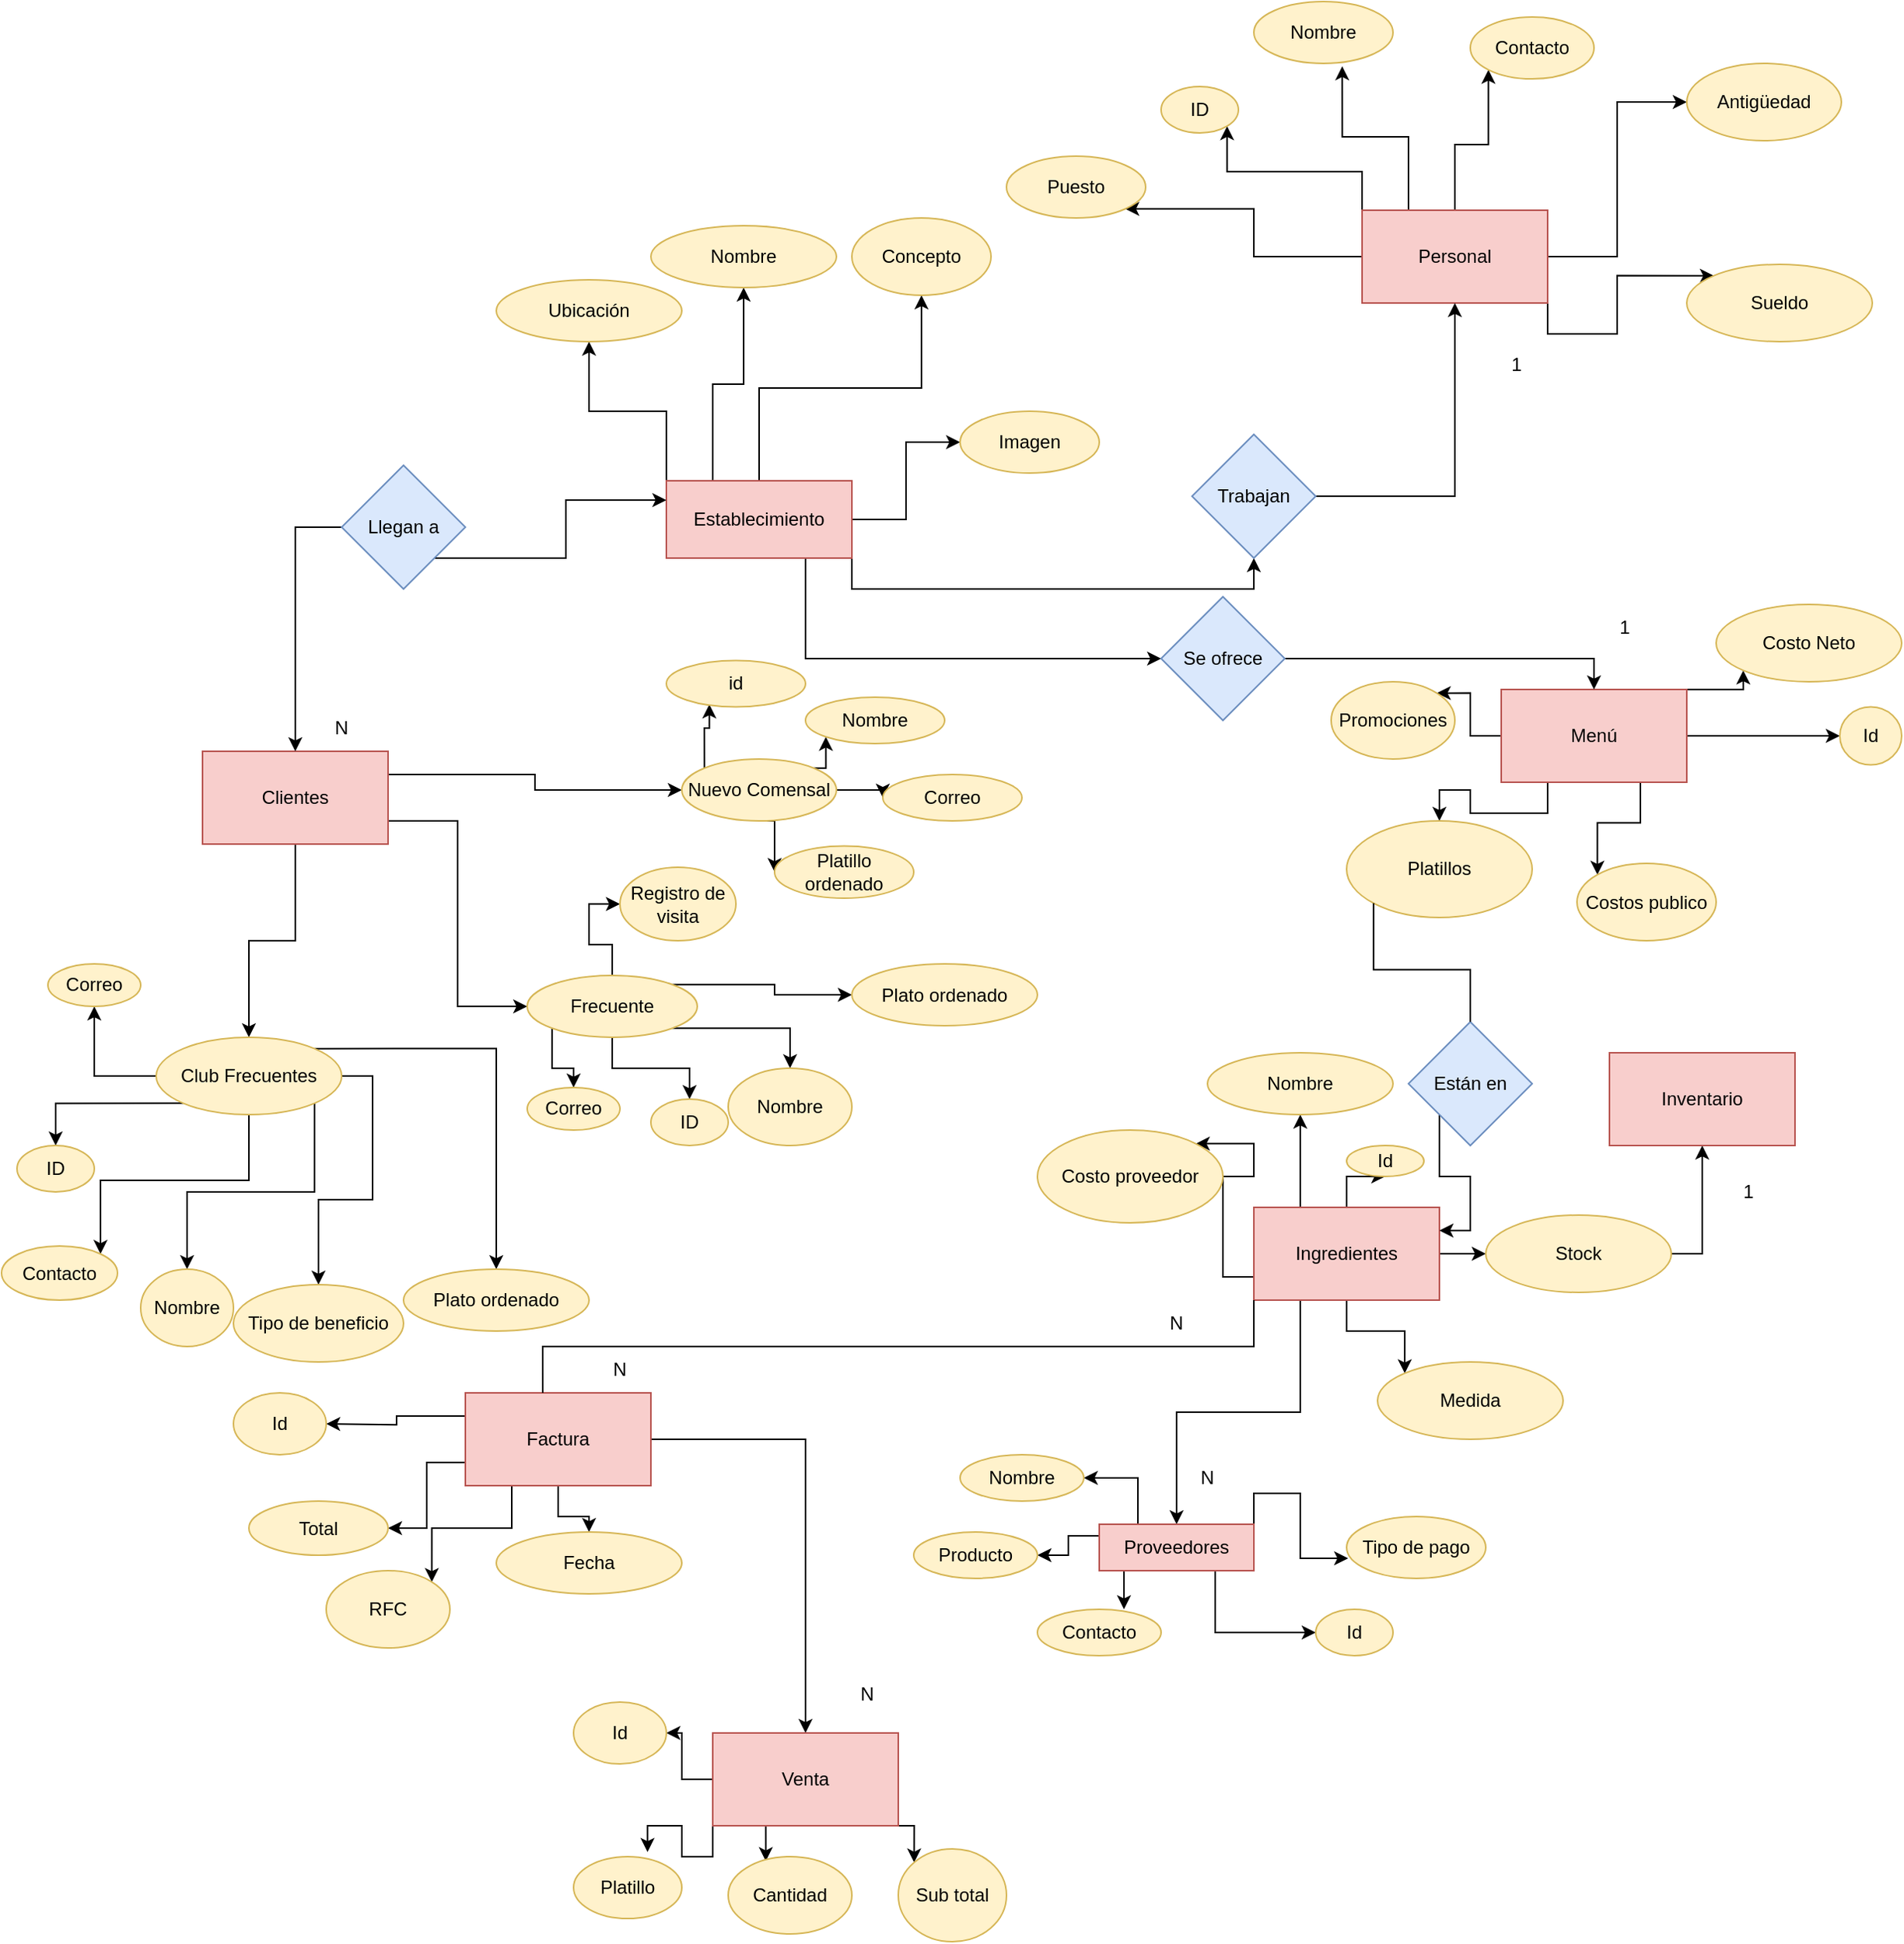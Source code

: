 <mxfile version="20.5.1" type="device" pages="2"><diagram id="5c7cN4YqjXPOe2DRCoa6" name="DER Conceptual Restaurante"><mxGraphModel dx="964" dy="428" grid="1" gridSize="10" guides="1" tooltips="1" connect="1" arrows="1" fold="1" page="1" pageScale="1" pageWidth="1169" pageHeight="1654" math="0" shadow="0"><root><mxCell id="0"/><mxCell id="1" parent="0"/><mxCell id="WWXAvVLuI_wGCbGgRsBx-26" style="edgeStyle=orthogonalEdgeStyle;rounded=0;orthogonalLoop=1;jettySize=auto;html=1;exitX=0;exitY=0;exitDx=0;exitDy=0;entryX=0.5;entryY=1;entryDx=0;entryDy=0;" parent="1" source="WWXAvVLuI_wGCbGgRsBx-2" target="WWXAvVLuI_wGCbGgRsBx-25" edge="1"><mxGeometry relative="1" as="geometry"/></mxCell><mxCell id="WWXAvVLuI_wGCbGgRsBx-28" style="edgeStyle=orthogonalEdgeStyle;rounded=0;orthogonalLoop=1;jettySize=auto;html=1;exitX=0.25;exitY=0;exitDx=0;exitDy=0;entryX=0.5;entryY=1;entryDx=0;entryDy=0;" parent="1" source="WWXAvVLuI_wGCbGgRsBx-2" target="WWXAvVLuI_wGCbGgRsBx-27" edge="1"><mxGeometry relative="1" as="geometry"/></mxCell><mxCell id="WWXAvVLuI_wGCbGgRsBx-30" style="edgeStyle=orthogonalEdgeStyle;rounded=0;orthogonalLoop=1;jettySize=auto;html=1;exitX=1;exitY=0.5;exitDx=0;exitDy=0;entryX=0;entryY=0.5;entryDx=0;entryDy=0;" parent="1" source="WWXAvVLuI_wGCbGgRsBx-2" target="WWXAvVLuI_wGCbGgRsBx-29" edge="1"><mxGeometry relative="1" as="geometry"/></mxCell><mxCell id="WWXAvVLuI_wGCbGgRsBx-39" style="edgeStyle=orthogonalEdgeStyle;rounded=0;orthogonalLoop=1;jettySize=auto;html=1;exitX=1;exitY=1;exitDx=0;exitDy=0;entryX=0.5;entryY=1;entryDx=0;entryDy=0;" parent="1" source="WWXAvVLuI_wGCbGgRsBx-2" target="WWXAvVLuI_wGCbGgRsBx-36" edge="1"><mxGeometry relative="1" as="geometry"/></mxCell><mxCell id="_tzoTkqkAoOMbkCGY9uu-5" style="edgeStyle=orthogonalEdgeStyle;rounded=0;orthogonalLoop=1;jettySize=auto;html=1;exitX=0.75;exitY=1;exitDx=0;exitDy=0;entryX=0;entryY=0.5;entryDx=0;entryDy=0;" edge="1" parent="1" source="WWXAvVLuI_wGCbGgRsBx-2" target="WWXAvVLuI_wGCbGgRsBx-91"><mxGeometry relative="1" as="geometry"/></mxCell><mxCell id="_tzoTkqkAoOMbkCGY9uu-10" style="edgeStyle=orthogonalEdgeStyle;rounded=0;orthogonalLoop=1;jettySize=auto;html=1;exitX=0.5;exitY=0;exitDx=0;exitDy=0;entryX=0.5;entryY=1;entryDx=0;entryDy=0;" edge="1" parent="1" source="WWXAvVLuI_wGCbGgRsBx-2" target="_tzoTkqkAoOMbkCGY9uu-7"><mxGeometry relative="1" as="geometry"/></mxCell><mxCell id="WWXAvVLuI_wGCbGgRsBx-2" value="Establecimiento" style="rounded=0;whiteSpace=wrap;html=1;fillColor=#f8cecc;strokeColor=#b85450;" parent="1" vertex="1"><mxGeometry x="490" y="320" width="120" height="50" as="geometry"/></mxCell><mxCell id="WWXAvVLuI_wGCbGgRsBx-84" style="edgeStyle=orthogonalEdgeStyle;rounded=0;orthogonalLoop=1;jettySize=auto;html=1;exitX=0;exitY=0.5;exitDx=0;exitDy=0;entryX=1;entryY=0;entryDx=0;entryDy=0;" parent="1" source="WWXAvVLuI_wGCbGgRsBx-3" target="WWXAvVLuI_wGCbGgRsBx-80" edge="1"><mxGeometry relative="1" as="geometry"/></mxCell><mxCell id="WWXAvVLuI_wGCbGgRsBx-85" style="edgeStyle=orthogonalEdgeStyle;rounded=0;orthogonalLoop=1;jettySize=auto;html=1;exitX=0.25;exitY=1;exitDx=0;exitDy=0;" parent="1" source="WWXAvVLuI_wGCbGgRsBx-3" target="WWXAvVLuI_wGCbGgRsBx-82" edge="1"><mxGeometry relative="1" as="geometry"/></mxCell><mxCell id="WWXAvVLuI_wGCbGgRsBx-86" style="edgeStyle=orthogonalEdgeStyle;rounded=0;orthogonalLoop=1;jettySize=auto;html=1;exitX=0.75;exitY=1;exitDx=0;exitDy=0;entryX=0;entryY=0;entryDx=0;entryDy=0;" parent="1" source="WWXAvVLuI_wGCbGgRsBx-3" target="WWXAvVLuI_wGCbGgRsBx-81" edge="1"><mxGeometry relative="1" as="geometry"/></mxCell><mxCell id="WWXAvVLuI_wGCbGgRsBx-87" style="edgeStyle=orthogonalEdgeStyle;rounded=0;orthogonalLoop=1;jettySize=auto;html=1;exitX=1;exitY=0;exitDx=0;exitDy=0;entryX=0;entryY=1;entryDx=0;entryDy=0;" parent="1" source="WWXAvVLuI_wGCbGgRsBx-3" target="WWXAvVLuI_wGCbGgRsBx-83" edge="1"><mxGeometry relative="1" as="geometry"/></mxCell><mxCell id="_tzoTkqkAoOMbkCGY9uu-14" style="edgeStyle=orthogonalEdgeStyle;rounded=0;orthogonalLoop=1;jettySize=auto;html=1;exitX=1;exitY=0.5;exitDx=0;exitDy=0;entryX=0;entryY=0.5;entryDx=0;entryDy=0;" edge="1" parent="1" source="WWXAvVLuI_wGCbGgRsBx-3" target="_tzoTkqkAoOMbkCGY9uu-15"><mxGeometry relative="1" as="geometry"><mxPoint x="1210.059" y="515" as="targetPoint"/></mxGeometry></mxCell><mxCell id="WWXAvVLuI_wGCbGgRsBx-3" value="Menú" style="rounded=0;whiteSpace=wrap;html=1;fillColor=#f8cecc;strokeColor=#b85450;" parent="1" vertex="1"><mxGeometry x="1030" y="455" width="120" height="60" as="geometry"/></mxCell><mxCell id="WWXAvVLuI_wGCbGgRsBx-49" style="edgeStyle=orthogonalEdgeStyle;rounded=0;orthogonalLoop=1;jettySize=auto;html=1;exitX=0;exitY=0.5;exitDx=0;exitDy=0;entryX=1;entryY=1;entryDx=0;entryDy=0;" parent="1" source="WWXAvVLuI_wGCbGgRsBx-4" target="WWXAvVLuI_wGCbGgRsBx-44" edge="1"><mxGeometry relative="1" as="geometry"/></mxCell><mxCell id="WWXAvVLuI_wGCbGgRsBx-50" style="edgeStyle=orthogonalEdgeStyle;rounded=0;orthogonalLoop=1;jettySize=auto;html=1;exitX=0;exitY=0;exitDx=0;exitDy=0;entryX=1;entryY=1;entryDx=0;entryDy=0;" parent="1" source="WWXAvVLuI_wGCbGgRsBx-4" target="WWXAvVLuI_wGCbGgRsBx-47" edge="1"><mxGeometry relative="1" as="geometry"/></mxCell><mxCell id="WWXAvVLuI_wGCbGgRsBx-51" style="edgeStyle=orthogonalEdgeStyle;rounded=0;orthogonalLoop=1;jettySize=auto;html=1;exitX=0.25;exitY=0;exitDx=0;exitDy=0;entryX=0.635;entryY=1.046;entryDx=0;entryDy=0;entryPerimeter=0;" parent="1" source="WWXAvVLuI_wGCbGgRsBx-4" target="WWXAvVLuI_wGCbGgRsBx-46" edge="1"><mxGeometry relative="1" as="geometry"/></mxCell><mxCell id="WWXAvVLuI_wGCbGgRsBx-52" style="edgeStyle=orthogonalEdgeStyle;rounded=0;orthogonalLoop=1;jettySize=auto;html=1;exitX=0.5;exitY=0;exitDx=0;exitDy=0;entryX=0;entryY=1;entryDx=0;entryDy=0;" parent="1" source="WWXAvVLuI_wGCbGgRsBx-4" target="WWXAvVLuI_wGCbGgRsBx-45" edge="1"><mxGeometry relative="1" as="geometry"/></mxCell><mxCell id="WWXAvVLuI_wGCbGgRsBx-56" style="edgeStyle=orthogonalEdgeStyle;rounded=0;orthogonalLoop=1;jettySize=auto;html=1;exitX=1;exitY=1;exitDx=0;exitDy=0;entryX=0;entryY=0;entryDx=0;entryDy=0;" parent="1" source="WWXAvVLuI_wGCbGgRsBx-4" target="WWXAvVLuI_wGCbGgRsBx-48" edge="1"><mxGeometry relative="1" as="geometry"/></mxCell><mxCell id="WWXAvVLuI_wGCbGgRsBx-57" style="edgeStyle=orthogonalEdgeStyle;rounded=0;orthogonalLoop=1;jettySize=auto;html=1;exitX=1;exitY=0.5;exitDx=0;exitDy=0;entryX=0;entryY=0.5;entryDx=0;entryDy=0;" parent="1" source="WWXAvVLuI_wGCbGgRsBx-4" target="WWXAvVLuI_wGCbGgRsBx-43" edge="1"><mxGeometry relative="1" as="geometry"/></mxCell><mxCell id="WWXAvVLuI_wGCbGgRsBx-4" value="Personal" style="rounded=0;whiteSpace=wrap;html=1;fillColor=#f8cecc;strokeColor=#b85450;" parent="1" vertex="1"><mxGeometry x="940" y="145" width="120" height="60" as="geometry"/></mxCell><mxCell id="WWXAvVLuI_wGCbGgRsBx-95" style="edgeStyle=orthogonalEdgeStyle;rounded=0;orthogonalLoop=1;jettySize=auto;html=1;exitX=0.25;exitY=0;exitDx=0;exitDy=0;entryX=0.5;entryY=1;entryDx=0;entryDy=0;" parent="1" source="WWXAvVLuI_wGCbGgRsBx-5" target="WWXAvVLuI_wGCbGgRsBx-92" edge="1"><mxGeometry relative="1" as="geometry"/></mxCell><mxCell id="WWXAvVLuI_wGCbGgRsBx-96" style="edgeStyle=orthogonalEdgeStyle;rounded=0;orthogonalLoop=1;jettySize=auto;html=1;exitX=0;exitY=0.75;exitDx=0;exitDy=0;entryX=1;entryY=0;entryDx=0;entryDy=0;" parent="1" source="WWXAvVLuI_wGCbGgRsBx-5" target="WWXAvVLuI_wGCbGgRsBx-59" edge="1"><mxGeometry relative="1" as="geometry"/></mxCell><mxCell id="WWXAvVLuI_wGCbGgRsBx-97" style="edgeStyle=orthogonalEdgeStyle;rounded=0;orthogonalLoop=1;jettySize=auto;html=1;exitX=0.25;exitY=1;exitDx=0;exitDy=0;entryX=0.5;entryY=0;entryDx=0;entryDy=0;" parent="1" source="WWXAvVLuI_wGCbGgRsBx-5" target="_tzoTkqkAoOMbkCGY9uu-25" edge="1"><mxGeometry relative="1" as="geometry"><mxPoint x="890" y="980" as="targetPoint"/></mxGeometry></mxCell><mxCell id="WWXAvVLuI_wGCbGgRsBx-98" style="edgeStyle=orthogonalEdgeStyle;rounded=0;orthogonalLoop=1;jettySize=auto;html=1;exitX=0.5;exitY=1;exitDx=0;exitDy=0;entryX=0;entryY=0;entryDx=0;entryDy=0;" parent="1" source="WWXAvVLuI_wGCbGgRsBx-5" target="WWXAvVLuI_wGCbGgRsBx-94" edge="1"><mxGeometry relative="1" as="geometry"/></mxCell><mxCell id="_tzoTkqkAoOMbkCGY9uu-17" value="" style="edgeStyle=orthogonalEdgeStyle;rounded=0;orthogonalLoop=1;jettySize=auto;html=1;" edge="1" parent="1" source="WWXAvVLuI_wGCbGgRsBx-5" target="_tzoTkqkAoOMbkCGY9uu-16"><mxGeometry relative="1" as="geometry"/></mxCell><mxCell id="_tzoTkqkAoOMbkCGY9uu-40" style="edgeStyle=orthogonalEdgeStyle;rounded=0;orthogonalLoop=1;jettySize=auto;html=1;exitX=1;exitY=0.5;exitDx=0;exitDy=0;entryX=0;entryY=0.5;entryDx=0;entryDy=0;" edge="1" parent="1" source="WWXAvVLuI_wGCbGgRsBx-5" target="_tzoTkqkAoOMbkCGY9uu-39"><mxGeometry relative="1" as="geometry"/></mxCell><mxCell id="_tzoTkqkAoOMbkCGY9uu-49" style="edgeStyle=orthogonalEdgeStyle;rounded=0;orthogonalLoop=1;jettySize=auto;html=1;exitX=0;exitY=1;exitDx=0;exitDy=0;startArrow=none;" edge="1" parent="1" target="_tzoTkqkAoOMbkCGY9uu-48"><mxGeometry relative="1" as="geometry"><mxPoint x="435.0" y="910" as="sourcePoint"/></mxGeometry></mxCell><mxCell id="WWXAvVLuI_wGCbGgRsBx-5" value="Ingredientes" style="rounded=0;whiteSpace=wrap;html=1;fillColor=#f8cecc;strokeColor=#b85450;" parent="1" vertex="1"><mxGeometry x="870" y="790" width="120" height="60" as="geometry"/></mxCell><mxCell id="WWXAvVLuI_wGCbGgRsBx-62" style="edgeStyle=orthogonalEdgeStyle;rounded=0;orthogonalLoop=1;jettySize=auto;html=1;exitX=1;exitY=0.25;exitDx=0;exitDy=0;entryX=0;entryY=0.5;entryDx=0;entryDy=0;" parent="1" source="WWXAvVLuI_wGCbGgRsBx-6" target="WWXAvVLuI_wGCbGgRsBx-60" edge="1"><mxGeometry relative="1" as="geometry"/></mxCell><mxCell id="WWXAvVLuI_wGCbGgRsBx-63" style="edgeStyle=orthogonalEdgeStyle;rounded=0;orthogonalLoop=1;jettySize=auto;html=1;exitX=1;exitY=0.75;exitDx=0;exitDy=0;entryX=0;entryY=0.5;entryDx=0;entryDy=0;" parent="1" source="WWXAvVLuI_wGCbGgRsBx-6" target="WWXAvVLuI_wGCbGgRsBx-61" edge="1"><mxGeometry relative="1" as="geometry"/></mxCell><mxCell id="WWXAvVLuI_wGCbGgRsBx-68" style="edgeStyle=orthogonalEdgeStyle;rounded=0;orthogonalLoop=1;jettySize=auto;html=1;exitX=0.5;exitY=1;exitDx=0;exitDy=0;" parent="1" source="WWXAvVLuI_wGCbGgRsBx-6" target="WWXAvVLuI_wGCbGgRsBx-58" edge="1"><mxGeometry relative="1" as="geometry"/></mxCell><mxCell id="WWXAvVLuI_wGCbGgRsBx-6" value="Clientes" style="rounded=0;whiteSpace=wrap;html=1;fillColor=#f8cecc;strokeColor=#b85450;" parent="1" vertex="1"><mxGeometry x="190" y="495" width="120" height="60" as="geometry"/></mxCell><mxCell id="WWXAvVLuI_wGCbGgRsBx-23" style="edgeStyle=orthogonalEdgeStyle;rounded=0;orthogonalLoop=1;jettySize=auto;html=1;exitX=1;exitY=1;exitDx=0;exitDy=0;entryX=0;entryY=0.25;entryDx=0;entryDy=0;" parent="1" source="WWXAvVLuI_wGCbGgRsBx-7" target="WWXAvVLuI_wGCbGgRsBx-2" edge="1"><mxGeometry relative="1" as="geometry"/></mxCell><mxCell id="WWXAvVLuI_wGCbGgRsBx-37" style="edgeStyle=orthogonalEdgeStyle;rounded=0;orthogonalLoop=1;jettySize=auto;html=1;exitX=0;exitY=0.5;exitDx=0;exitDy=0;entryX=0.5;entryY=0;entryDx=0;entryDy=0;" parent="1" source="WWXAvVLuI_wGCbGgRsBx-7" target="WWXAvVLuI_wGCbGgRsBx-6" edge="1"><mxGeometry relative="1" as="geometry"/></mxCell><mxCell id="WWXAvVLuI_wGCbGgRsBx-7" value="Llegan a" style="rhombus;whiteSpace=wrap;html=1;fillColor=#dae8fc;strokeColor=#6c8ebf;" parent="1" vertex="1"><mxGeometry x="280" y="310" width="80" height="80" as="geometry"/></mxCell><mxCell id="WWXAvVLuI_wGCbGgRsBx-25" value="Ubicación" style="ellipse;whiteSpace=wrap;html=1;fillColor=#fff2cc;strokeColor=#d6b656;" parent="1" vertex="1"><mxGeometry x="380" y="190" width="120" height="40" as="geometry"/></mxCell><mxCell id="WWXAvVLuI_wGCbGgRsBx-27" value="Nombre" style="ellipse;whiteSpace=wrap;html=1;fillColor=#fff2cc;strokeColor=#d6b656;" parent="1" vertex="1"><mxGeometry x="480" y="155" width="120" height="40" as="geometry"/></mxCell><mxCell id="WWXAvVLuI_wGCbGgRsBx-29" value="Imagen" style="ellipse;whiteSpace=wrap;html=1;fillColor=#fff2cc;strokeColor=#d6b656;" parent="1" vertex="1"><mxGeometry x="680" y="275" width="90" height="40" as="geometry"/></mxCell><mxCell id="WWXAvVLuI_wGCbGgRsBx-40" style="edgeStyle=orthogonalEdgeStyle;rounded=0;orthogonalLoop=1;jettySize=auto;html=1;exitX=1;exitY=0.5;exitDx=0;exitDy=0;entryX=0.5;entryY=1;entryDx=0;entryDy=0;" parent="1" source="WWXAvVLuI_wGCbGgRsBx-36" target="WWXAvVLuI_wGCbGgRsBx-4" edge="1"><mxGeometry relative="1" as="geometry"/></mxCell><mxCell id="WWXAvVLuI_wGCbGgRsBx-36" value="Trabajan" style="rhombus;whiteSpace=wrap;html=1;fillColor=#dae8fc;strokeColor=#6c8ebf;" parent="1" vertex="1"><mxGeometry x="830" y="290" width="80" height="80" as="geometry"/></mxCell><mxCell id="WWXAvVLuI_wGCbGgRsBx-43" value="Antigüedad" style="ellipse;whiteSpace=wrap;html=1;fillColor=#fff2cc;strokeColor=#d6b656;" parent="1" vertex="1"><mxGeometry x="1150" y="50" width="100" height="50" as="geometry"/></mxCell><mxCell id="WWXAvVLuI_wGCbGgRsBx-44" value="Puesto" style="ellipse;whiteSpace=wrap;html=1;fillColor=#fff2cc;strokeColor=#d6b656;" parent="1" vertex="1"><mxGeometry x="710" y="110" width="90" height="40" as="geometry"/></mxCell><mxCell id="WWXAvVLuI_wGCbGgRsBx-45" value="Contacto" style="ellipse;whiteSpace=wrap;html=1;fillColor=#fff2cc;strokeColor=#d6b656;" parent="1" vertex="1"><mxGeometry x="1010" y="20" width="80" height="40" as="geometry"/></mxCell><mxCell id="WWXAvVLuI_wGCbGgRsBx-46" value="Nombre" style="ellipse;whiteSpace=wrap;html=1;fillColor=#fff2cc;strokeColor=#d6b656;" parent="1" vertex="1"><mxGeometry x="870" y="10" width="90" height="40" as="geometry"/></mxCell><mxCell id="WWXAvVLuI_wGCbGgRsBx-47" value="ID" style="ellipse;whiteSpace=wrap;html=1;fillColor=#fff2cc;strokeColor=#d6b656;" parent="1" vertex="1"><mxGeometry x="810" y="65" width="50" height="30" as="geometry"/></mxCell><mxCell id="WWXAvVLuI_wGCbGgRsBx-48" value="Sueldo" style="ellipse;whiteSpace=wrap;html=1;fillColor=#fff2cc;strokeColor=#d6b656;" parent="1" vertex="1"><mxGeometry x="1150" y="180" width="120" height="50" as="geometry"/></mxCell><mxCell id="WWXAvVLuI_wGCbGgRsBx-73" style="edgeStyle=orthogonalEdgeStyle;rounded=0;orthogonalLoop=1;jettySize=auto;html=1;exitX=0;exitY=1;exitDx=0;exitDy=0;entryX=0.5;entryY=0;entryDx=0;entryDy=0;" parent="1" source="WWXAvVLuI_wGCbGgRsBx-58" target="WWXAvVLuI_wGCbGgRsBx-71" edge="1"><mxGeometry relative="1" as="geometry"/></mxCell><mxCell id="WWXAvVLuI_wGCbGgRsBx-74" style="edgeStyle=orthogonalEdgeStyle;rounded=0;orthogonalLoop=1;jettySize=auto;html=1;exitX=0.5;exitY=1;exitDx=0;exitDy=0;entryX=1;entryY=0;entryDx=0;entryDy=0;" parent="1" source="WWXAvVLuI_wGCbGgRsBx-58" target="WWXAvVLuI_wGCbGgRsBx-69" edge="1"><mxGeometry relative="1" as="geometry"/></mxCell><mxCell id="WWXAvVLuI_wGCbGgRsBx-75" style="edgeStyle=orthogonalEdgeStyle;rounded=0;orthogonalLoop=1;jettySize=auto;html=1;exitX=1;exitY=1;exitDx=0;exitDy=0;" parent="1" source="WWXAvVLuI_wGCbGgRsBx-58" target="WWXAvVLuI_wGCbGgRsBx-70" edge="1"><mxGeometry relative="1" as="geometry"/></mxCell><mxCell id="_tzoTkqkAoOMbkCGY9uu-69" style="edgeStyle=orthogonalEdgeStyle;rounded=0;orthogonalLoop=1;jettySize=auto;html=1;exitX=1;exitY=0.5;exitDx=0;exitDy=0;entryX=0.5;entryY=0;entryDx=0;entryDy=0;" edge="1" parent="1" source="WWXAvVLuI_wGCbGgRsBx-58" target="WWXAvVLuI_wGCbGgRsBx-72"><mxGeometry relative="1" as="geometry"/></mxCell><mxCell id="_tzoTkqkAoOMbkCGY9uu-88" style="edgeStyle=orthogonalEdgeStyle;rounded=0;orthogonalLoop=1;jettySize=auto;html=1;exitX=1;exitY=0;exitDx=0;exitDy=0;" edge="1" parent="1" source="WWXAvVLuI_wGCbGgRsBx-58" target="_tzoTkqkAoOMbkCGY9uu-87"><mxGeometry relative="1" as="geometry"/></mxCell><mxCell id="_tzoTkqkAoOMbkCGY9uu-89" style="edgeStyle=orthogonalEdgeStyle;rounded=0;orthogonalLoop=1;jettySize=auto;html=1;exitX=0;exitY=0.5;exitDx=0;exitDy=0;entryX=0.5;entryY=1;entryDx=0;entryDy=0;" edge="1" parent="1" source="WWXAvVLuI_wGCbGgRsBx-58" target="_tzoTkqkAoOMbkCGY9uu-86"><mxGeometry relative="1" as="geometry"/></mxCell><mxCell id="WWXAvVLuI_wGCbGgRsBx-58" value="Club Frecuentes" style="ellipse;whiteSpace=wrap;html=1;fillColor=#fff2cc;strokeColor=#d6b656;" parent="1" vertex="1"><mxGeometry x="160" y="680" width="120" height="50" as="geometry"/></mxCell><mxCell id="WWXAvVLuI_wGCbGgRsBx-59" value="Costo proveedor" style="ellipse;whiteSpace=wrap;html=1;fillColor=#fff2cc;strokeColor=#d6b656;" parent="1" vertex="1"><mxGeometry x="730" y="740" width="120" height="60" as="geometry"/></mxCell><mxCell id="_tzoTkqkAoOMbkCGY9uu-76" style="edgeStyle=orthogonalEdgeStyle;rounded=0;orthogonalLoop=1;jettySize=auto;html=1;exitX=0;exitY=0;exitDx=0;exitDy=0;entryX=0.309;entryY=0.947;entryDx=0;entryDy=0;entryPerimeter=0;" edge="1" parent="1" source="WWXAvVLuI_wGCbGgRsBx-60" target="_tzoTkqkAoOMbkCGY9uu-72"><mxGeometry relative="1" as="geometry"/></mxCell><mxCell id="_tzoTkqkAoOMbkCGY9uu-77" style="edgeStyle=orthogonalEdgeStyle;rounded=0;orthogonalLoop=1;jettySize=auto;html=1;exitX=1;exitY=0;exitDx=0;exitDy=0;entryX=0;entryY=1;entryDx=0;entryDy=0;" edge="1" parent="1" source="WWXAvVLuI_wGCbGgRsBx-60" target="_tzoTkqkAoOMbkCGY9uu-73"><mxGeometry relative="1" as="geometry"/></mxCell><mxCell id="_tzoTkqkAoOMbkCGY9uu-78" style="edgeStyle=orthogonalEdgeStyle;rounded=0;orthogonalLoop=1;jettySize=auto;html=1;exitX=1;exitY=0.5;exitDx=0;exitDy=0;entryX=0;entryY=0.5;entryDx=0;entryDy=0;" edge="1" parent="1" source="WWXAvVLuI_wGCbGgRsBx-60" target="_tzoTkqkAoOMbkCGY9uu-74"><mxGeometry relative="1" as="geometry"/></mxCell><mxCell id="_tzoTkqkAoOMbkCGY9uu-80" style="edgeStyle=orthogonalEdgeStyle;rounded=0;orthogonalLoop=1;jettySize=auto;html=1;exitX=0.5;exitY=1;exitDx=0;exitDy=0;entryX=0;entryY=0.5;entryDx=0;entryDy=0;" edge="1" parent="1" source="WWXAvVLuI_wGCbGgRsBx-60" target="_tzoTkqkAoOMbkCGY9uu-79"><mxGeometry relative="1" as="geometry"/></mxCell><mxCell id="WWXAvVLuI_wGCbGgRsBx-60" value="Nuevo Comensal" style="ellipse;whiteSpace=wrap;html=1;fillColor=#fff2cc;strokeColor=#d6b656;" parent="1" vertex="1"><mxGeometry x="500" y="500" width="100" height="40" as="geometry"/></mxCell><mxCell id="WWXAvVLuI_wGCbGgRsBx-66" style="edgeStyle=orthogonalEdgeStyle;rounded=0;orthogonalLoop=1;jettySize=auto;html=1;exitX=1;exitY=0;exitDx=0;exitDy=0;" parent="1" source="WWXAvVLuI_wGCbGgRsBx-61" target="WWXAvVLuI_wGCbGgRsBx-65" edge="1"><mxGeometry relative="1" as="geometry"/></mxCell><mxCell id="WWXAvVLuI_wGCbGgRsBx-67" style="edgeStyle=orthogonalEdgeStyle;rounded=0;orthogonalLoop=1;jettySize=auto;html=1;exitX=1;exitY=1;exitDx=0;exitDy=0;entryX=0.5;entryY=0;entryDx=0;entryDy=0;" parent="1" source="WWXAvVLuI_wGCbGgRsBx-61" target="WWXAvVLuI_wGCbGgRsBx-64" edge="1"><mxGeometry relative="1" as="geometry"/></mxCell><mxCell id="WWXAvVLuI_wGCbGgRsBx-103" style="edgeStyle=orthogonalEdgeStyle;rounded=0;orthogonalLoop=1;jettySize=auto;html=1;exitX=0.5;exitY=1;exitDx=0;exitDy=0;" parent="1" source="WWXAvVLuI_wGCbGgRsBx-61" target="WWXAvVLuI_wGCbGgRsBx-102" edge="1"><mxGeometry relative="1" as="geometry"/></mxCell><mxCell id="_tzoTkqkAoOMbkCGY9uu-83" style="edgeStyle=orthogonalEdgeStyle;rounded=0;orthogonalLoop=1;jettySize=auto;html=1;exitX=0;exitY=1;exitDx=0;exitDy=0;entryX=0.5;entryY=0;entryDx=0;entryDy=0;" edge="1" parent="1" source="WWXAvVLuI_wGCbGgRsBx-61" target="_tzoTkqkAoOMbkCGY9uu-82"><mxGeometry relative="1" as="geometry"/></mxCell><mxCell id="_tzoTkqkAoOMbkCGY9uu-85" style="edgeStyle=orthogonalEdgeStyle;rounded=0;orthogonalLoop=1;jettySize=auto;html=1;exitX=0.5;exitY=0;exitDx=0;exitDy=0;entryX=0;entryY=0.5;entryDx=0;entryDy=0;" edge="1" parent="1" source="WWXAvVLuI_wGCbGgRsBx-61" target="_tzoTkqkAoOMbkCGY9uu-84"><mxGeometry relative="1" as="geometry"/></mxCell><mxCell id="WWXAvVLuI_wGCbGgRsBx-61" value="Frecuente" style="ellipse;whiteSpace=wrap;html=1;fillColor=#fff2cc;strokeColor=#d6b656;" parent="1" vertex="1"><mxGeometry x="400" y="640" width="110" height="40" as="geometry"/></mxCell><mxCell id="WWXAvVLuI_wGCbGgRsBx-64" value="Nombre" style="ellipse;whiteSpace=wrap;html=1;fillColor=#fff2cc;strokeColor=#d6b656;" parent="1" vertex="1"><mxGeometry x="530" y="700" width="80" height="50" as="geometry"/></mxCell><mxCell id="WWXAvVLuI_wGCbGgRsBx-65" value="Plato ordenado" style="ellipse;whiteSpace=wrap;html=1;fillColor=#fff2cc;strokeColor=#d6b656;" parent="1" vertex="1"><mxGeometry x="610" y="632.5" width="120" height="40" as="geometry"/></mxCell><mxCell id="WWXAvVLuI_wGCbGgRsBx-69" value="Contacto" style="ellipse;whiteSpace=wrap;html=1;fillColor=#fff2cc;strokeColor=#d6b656;" parent="1" vertex="1"><mxGeometry x="60" y="815" width="75" height="35" as="geometry"/></mxCell><mxCell id="WWXAvVLuI_wGCbGgRsBx-70" value="Nombre" style="ellipse;whiteSpace=wrap;html=1;fillColor=#fff2cc;strokeColor=#d6b656;" parent="1" vertex="1"><mxGeometry x="150" y="830" width="60" height="50" as="geometry"/></mxCell><mxCell id="WWXAvVLuI_wGCbGgRsBx-71" value="ID" style="ellipse;whiteSpace=wrap;html=1;fillColor=#fff2cc;strokeColor=#d6b656;" parent="1" vertex="1"><mxGeometry x="70" y="750" width="50" height="30" as="geometry"/></mxCell><mxCell id="WWXAvVLuI_wGCbGgRsBx-72" value="Tipo de beneficio" style="ellipse;whiteSpace=wrap;html=1;fillColor=#fff2cc;strokeColor=#d6b656;" parent="1" vertex="1"><mxGeometry x="210" y="840" width="110" height="50" as="geometry"/></mxCell><mxCell id="WWXAvVLuI_wGCbGgRsBx-80" value="Promociones" style="ellipse;whiteSpace=wrap;html=1;fillColor=#fff2cc;strokeColor=#d6b656;" parent="1" vertex="1"><mxGeometry x="920" y="450" width="80" height="50" as="geometry"/></mxCell><mxCell id="WWXAvVLuI_wGCbGgRsBx-81" value="Costos publico" style="ellipse;whiteSpace=wrap;html=1;fillColor=#fff2cc;strokeColor=#d6b656;" parent="1" vertex="1"><mxGeometry x="1079" y="567.5" width="90" height="50" as="geometry"/></mxCell><mxCell id="WWXAvVLuI_wGCbGgRsBx-88" style="edgeStyle=orthogonalEdgeStyle;rounded=0;orthogonalLoop=1;jettySize=auto;html=1;exitX=0;exitY=1;exitDx=0;exitDy=0;startArrow=none;entryX=1;entryY=0.25;entryDx=0;entryDy=0;" parent="1" source="WWXAvVLuI_wGCbGgRsBx-99" target="WWXAvVLuI_wGCbGgRsBx-5" edge="1"><mxGeometry relative="1" as="geometry"/></mxCell><mxCell id="WWXAvVLuI_wGCbGgRsBx-82" value="Platillos" style="ellipse;whiteSpace=wrap;html=1;fillColor=#fff2cc;strokeColor=#d6b656;" parent="1" vertex="1"><mxGeometry x="930" y="540" width="120" height="62.5" as="geometry"/></mxCell><mxCell id="WWXAvVLuI_wGCbGgRsBx-83" value="Costo Neto" style="ellipse;whiteSpace=wrap;html=1;fillColor=#fff2cc;strokeColor=#d6b656;" parent="1" vertex="1"><mxGeometry x="1169" y="400" width="120" height="50" as="geometry"/></mxCell><mxCell id="_tzoTkqkAoOMbkCGY9uu-6" style="edgeStyle=orthogonalEdgeStyle;rounded=0;orthogonalLoop=1;jettySize=auto;html=1;exitX=1;exitY=0.5;exitDx=0;exitDy=0;entryX=0.5;entryY=0;entryDx=0;entryDy=0;" edge="1" parent="1" source="WWXAvVLuI_wGCbGgRsBx-91" target="WWXAvVLuI_wGCbGgRsBx-3"><mxGeometry relative="1" as="geometry"/></mxCell><mxCell id="WWXAvVLuI_wGCbGgRsBx-91" value="Se ofrece" style="rhombus;whiteSpace=wrap;html=1;fillColor=#dae8fc;strokeColor=#6c8ebf;" parent="1" vertex="1"><mxGeometry x="810" y="395" width="80" height="80" as="geometry"/></mxCell><mxCell id="WWXAvVLuI_wGCbGgRsBx-92" value="Nombre" style="ellipse;whiteSpace=wrap;html=1;fillColor=#fff2cc;strokeColor=#d6b656;" parent="1" vertex="1"><mxGeometry x="840" y="690" width="120" height="40" as="geometry"/></mxCell><mxCell id="WWXAvVLuI_wGCbGgRsBx-94" value="Medida" style="ellipse;whiteSpace=wrap;html=1;fillColor=#fff2cc;strokeColor=#d6b656;" parent="1" vertex="1"><mxGeometry x="950" y="890" width="120" height="50" as="geometry"/></mxCell><mxCell id="WWXAvVLuI_wGCbGgRsBx-99" value="Están en" style="rhombus;whiteSpace=wrap;html=1;fillColor=#dae8fc;strokeColor=#6c8ebf;" parent="1" vertex="1"><mxGeometry x="970" y="670" width="80" height="80" as="geometry"/></mxCell><mxCell id="WWXAvVLuI_wGCbGgRsBx-100" value="" style="edgeStyle=orthogonalEdgeStyle;rounded=0;orthogonalLoop=1;jettySize=auto;html=1;exitX=0;exitY=1;exitDx=0;exitDy=0;endArrow=none;" parent="1" source="WWXAvVLuI_wGCbGgRsBx-82" target="WWXAvVLuI_wGCbGgRsBx-99" edge="1"><mxGeometry relative="1" as="geometry"><mxPoint x="636.717" y="602.892" as="sourcePoint"/><mxPoint x="530" y="615.0" as="targetPoint"/></mxGeometry></mxCell><mxCell id="WWXAvVLuI_wGCbGgRsBx-102" value="ID" style="ellipse;whiteSpace=wrap;html=1;fillColor=#fff2cc;strokeColor=#d6b656;" parent="1" vertex="1"><mxGeometry x="480" y="720" width="50" height="30" as="geometry"/></mxCell><mxCell id="_tzoTkqkAoOMbkCGY9uu-7" value="Concepto" style="ellipse;whiteSpace=wrap;html=1;fillColor=#fff2cc;strokeColor=#d6b656;" vertex="1" parent="1"><mxGeometry x="610" y="150" width="90" height="50" as="geometry"/></mxCell><mxCell id="_tzoTkqkAoOMbkCGY9uu-15" value="Id" style="ellipse;whiteSpace=wrap;html=1;fillColor=#fff2cc;strokeColor=#d6b656;" vertex="1" parent="1"><mxGeometry x="1249" y="466.25" width="40" height="37.5" as="geometry"/></mxCell><mxCell id="_tzoTkqkAoOMbkCGY9uu-16" value="Id" style="ellipse;whiteSpace=wrap;html=1;fillColor=#fff2cc;strokeColor=#d6b656;rounded=0;" vertex="1" parent="1"><mxGeometry x="930" y="750" width="50" height="20" as="geometry"/></mxCell><mxCell id="_tzoTkqkAoOMbkCGY9uu-22" style="edgeStyle=orthogonalEdgeStyle;rounded=0;orthogonalLoop=1;jettySize=auto;html=1;exitX=0;exitY=0.25;exitDx=0;exitDy=0;entryX=1;entryY=0.5;entryDx=0;entryDy=0;" edge="1" parent="1" source="_tzoTkqkAoOMbkCGY9uu-25" target="_tzoTkqkAoOMbkCGY9uu-28"><mxGeometry relative="1" as="geometry"/></mxCell><mxCell id="_tzoTkqkAoOMbkCGY9uu-23" style="edgeStyle=orthogonalEdgeStyle;rounded=0;orthogonalLoop=1;jettySize=auto;html=1;exitX=0;exitY=1;exitDx=0;exitDy=0;entryX=0.7;entryY=0;entryDx=0;entryDy=0;entryPerimeter=0;" edge="1" parent="1" source="_tzoTkqkAoOMbkCGY9uu-25" target="_tzoTkqkAoOMbkCGY9uu-29"><mxGeometry relative="1" as="geometry"/></mxCell><mxCell id="_tzoTkqkAoOMbkCGY9uu-24" style="edgeStyle=orthogonalEdgeStyle;rounded=0;orthogonalLoop=1;jettySize=auto;html=1;exitX=1;exitY=0;exitDx=0;exitDy=0;entryX=0.011;entryY=0.675;entryDx=0;entryDy=0;entryPerimeter=0;" edge="1" parent="1" source="_tzoTkqkAoOMbkCGY9uu-25" target="_tzoTkqkAoOMbkCGY9uu-30"><mxGeometry relative="1" as="geometry"/></mxCell><mxCell id="_tzoTkqkAoOMbkCGY9uu-38" style="edgeStyle=orthogonalEdgeStyle;rounded=0;orthogonalLoop=1;jettySize=auto;html=1;exitX=0.75;exitY=1;exitDx=0;exitDy=0;entryX=0;entryY=0.5;entryDx=0;entryDy=0;" edge="1" parent="1" source="_tzoTkqkAoOMbkCGY9uu-25" target="_tzoTkqkAoOMbkCGY9uu-27"><mxGeometry relative="1" as="geometry"/></mxCell><mxCell id="_tzoTkqkAoOMbkCGY9uu-47" style="edgeStyle=orthogonalEdgeStyle;rounded=0;orthogonalLoop=1;jettySize=auto;html=1;exitX=0.25;exitY=0;exitDx=0;exitDy=0;entryX=1;entryY=0.5;entryDx=0;entryDy=0;" edge="1" parent="1" source="_tzoTkqkAoOMbkCGY9uu-25" target="_tzoTkqkAoOMbkCGY9uu-26"><mxGeometry relative="1" as="geometry"/></mxCell><mxCell id="_tzoTkqkAoOMbkCGY9uu-25" value="Proveedores" style="rounded=0;whiteSpace=wrap;html=1;fillColor=#f8cecc;strokeColor=#b85450;" vertex="1" parent="1"><mxGeometry x="770" y="995" width="100" height="30" as="geometry"/></mxCell><mxCell id="_tzoTkqkAoOMbkCGY9uu-26" value="Nombre" style="ellipse;whiteSpace=wrap;html=1;fillColor=#fff2cc;strokeColor=#d6b656;" vertex="1" parent="1"><mxGeometry x="680" y="950" width="80" height="30" as="geometry"/></mxCell><mxCell id="_tzoTkqkAoOMbkCGY9uu-27" value="Id" style="ellipse;whiteSpace=wrap;html=1;fillColor=#fff2cc;strokeColor=#d6b656;" vertex="1" parent="1"><mxGeometry x="910" y="1050" width="50" height="30" as="geometry"/></mxCell><mxCell id="_tzoTkqkAoOMbkCGY9uu-28" value="Producto" style="ellipse;whiteSpace=wrap;html=1;fillColor=#fff2cc;strokeColor=#d6b656;" vertex="1" parent="1"><mxGeometry x="650" y="1000" width="80" height="30" as="geometry"/></mxCell><mxCell id="_tzoTkqkAoOMbkCGY9uu-29" value="Contacto" style="ellipse;whiteSpace=wrap;html=1;fillColor=#fff2cc;strokeColor=#d6b656;" vertex="1" parent="1"><mxGeometry x="730" y="1050" width="80" height="30" as="geometry"/></mxCell><mxCell id="_tzoTkqkAoOMbkCGY9uu-30" value="Tipo de pago" style="ellipse;whiteSpace=wrap;html=1;fillColor=#fff2cc;strokeColor=#d6b656;" vertex="1" parent="1"><mxGeometry x="930" y="990" width="90" height="40" as="geometry"/></mxCell><mxCell id="_tzoTkqkAoOMbkCGY9uu-46" style="edgeStyle=orthogonalEdgeStyle;rounded=0;orthogonalLoop=1;jettySize=auto;html=1;exitX=1;exitY=0.5;exitDx=0;exitDy=0;entryX=0.5;entryY=1;entryDx=0;entryDy=0;" edge="1" parent="1" source="_tzoTkqkAoOMbkCGY9uu-39" target="_tzoTkqkAoOMbkCGY9uu-43"><mxGeometry relative="1" as="geometry"/></mxCell><mxCell id="_tzoTkqkAoOMbkCGY9uu-39" value="Stock" style="ellipse;whiteSpace=wrap;html=1;fillColor=#fff2cc;strokeColor=#d6b656;" vertex="1" parent="1"><mxGeometry x="1020" y="795" width="120" height="50" as="geometry"/></mxCell><mxCell id="_tzoTkqkAoOMbkCGY9uu-43" value="Inventario" style="rounded=0;whiteSpace=wrap;html=1;fillColor=#f8cecc;strokeColor=#b85450;" vertex="1" parent="1"><mxGeometry x="1100" y="690" width="120" height="60" as="geometry"/></mxCell><mxCell id="_tzoTkqkAoOMbkCGY9uu-51" style="edgeStyle=orthogonalEdgeStyle;rounded=0;orthogonalLoop=1;jettySize=auto;html=1;exitX=0;exitY=0.25;exitDx=0;exitDy=0;" edge="1" parent="1" source="_tzoTkqkAoOMbkCGY9uu-48"><mxGeometry relative="1" as="geometry"><mxPoint x="270" y="930.059" as="targetPoint"/></mxGeometry></mxCell><mxCell id="_tzoTkqkAoOMbkCGY9uu-56" style="edgeStyle=orthogonalEdgeStyle;rounded=0;orthogonalLoop=1;jettySize=auto;html=1;exitX=0;exitY=0.75;exitDx=0;exitDy=0;entryX=1;entryY=0.5;entryDx=0;entryDy=0;" edge="1" parent="1" source="_tzoTkqkAoOMbkCGY9uu-48" target="_tzoTkqkAoOMbkCGY9uu-52"><mxGeometry relative="1" as="geometry"/></mxCell><mxCell id="_tzoTkqkAoOMbkCGY9uu-57" style="edgeStyle=orthogonalEdgeStyle;rounded=0;orthogonalLoop=1;jettySize=auto;html=1;exitX=0.25;exitY=1;exitDx=0;exitDy=0;entryX=1;entryY=0;entryDx=0;entryDy=0;" edge="1" parent="1" source="_tzoTkqkAoOMbkCGY9uu-48" target="_tzoTkqkAoOMbkCGY9uu-53"><mxGeometry relative="1" as="geometry"/></mxCell><mxCell id="_tzoTkqkAoOMbkCGY9uu-58" style="edgeStyle=orthogonalEdgeStyle;rounded=0;orthogonalLoop=1;jettySize=auto;html=1;exitX=0.5;exitY=1;exitDx=0;exitDy=0;" edge="1" parent="1" source="_tzoTkqkAoOMbkCGY9uu-48" target="_tzoTkqkAoOMbkCGY9uu-54"><mxGeometry relative="1" as="geometry"/></mxCell><mxCell id="_tzoTkqkAoOMbkCGY9uu-60" style="edgeStyle=orthogonalEdgeStyle;rounded=0;orthogonalLoop=1;jettySize=auto;html=1;exitX=1;exitY=0.5;exitDx=0;exitDy=0;" edge="1" parent="1" source="_tzoTkqkAoOMbkCGY9uu-48" target="_tzoTkqkAoOMbkCGY9uu-59"><mxGeometry relative="1" as="geometry"/></mxCell><mxCell id="_tzoTkqkAoOMbkCGY9uu-48" value="Factura" style="rounded=0;whiteSpace=wrap;html=1;fillColor=#f8cecc;strokeColor=#b85450;" vertex="1" parent="1"><mxGeometry x="360" y="910" width="120" height="60" as="geometry"/></mxCell><mxCell id="_tzoTkqkAoOMbkCGY9uu-52" value="Total" style="ellipse;whiteSpace=wrap;html=1;fillColor=#fff2cc;strokeColor=#d6b656;" vertex="1" parent="1"><mxGeometry x="220" y="980" width="90" height="35" as="geometry"/></mxCell><mxCell id="_tzoTkqkAoOMbkCGY9uu-53" value="RFC" style="ellipse;whiteSpace=wrap;html=1;fillColor=#fff2cc;strokeColor=#d6b656;" vertex="1" parent="1"><mxGeometry x="270" y="1025" width="80" height="50" as="geometry"/></mxCell><mxCell id="_tzoTkqkAoOMbkCGY9uu-54" value="Fecha" style="ellipse;whiteSpace=wrap;html=1;fillColor=#fff2cc;strokeColor=#d6b656;" vertex="1" parent="1"><mxGeometry x="380" y="1000" width="120" height="40" as="geometry"/></mxCell><mxCell id="_tzoTkqkAoOMbkCGY9uu-55" value="Id" style="ellipse;whiteSpace=wrap;html=1;fillColor=#fff2cc;strokeColor=#d6b656;" vertex="1" parent="1"><mxGeometry x="210" y="910" width="60" height="40" as="geometry"/></mxCell><mxCell id="_tzoTkqkAoOMbkCGY9uu-65" style="edgeStyle=orthogonalEdgeStyle;rounded=0;orthogonalLoop=1;jettySize=auto;html=1;exitX=0;exitY=0.5;exitDx=0;exitDy=0;entryX=1;entryY=0.5;entryDx=0;entryDy=0;" edge="1" parent="1" source="_tzoTkqkAoOMbkCGY9uu-59" target="_tzoTkqkAoOMbkCGY9uu-61"><mxGeometry relative="1" as="geometry"/></mxCell><mxCell id="_tzoTkqkAoOMbkCGY9uu-66" style="edgeStyle=orthogonalEdgeStyle;rounded=0;orthogonalLoop=1;jettySize=auto;html=1;exitX=0;exitY=1;exitDx=0;exitDy=0;entryX=0.683;entryY=-0.075;entryDx=0;entryDy=0;entryPerimeter=0;" edge="1" parent="1" source="_tzoTkqkAoOMbkCGY9uu-59" target="_tzoTkqkAoOMbkCGY9uu-62"><mxGeometry relative="1" as="geometry"/></mxCell><mxCell id="_tzoTkqkAoOMbkCGY9uu-67" style="edgeStyle=orthogonalEdgeStyle;rounded=0;orthogonalLoop=1;jettySize=auto;html=1;exitX=0.25;exitY=1;exitDx=0;exitDy=0;entryX=0.304;entryY=0.058;entryDx=0;entryDy=0;entryPerimeter=0;" edge="1" parent="1" source="_tzoTkqkAoOMbkCGY9uu-59" target="_tzoTkqkAoOMbkCGY9uu-63"><mxGeometry relative="1" as="geometry"/></mxCell><mxCell id="_tzoTkqkAoOMbkCGY9uu-68" style="edgeStyle=orthogonalEdgeStyle;rounded=0;orthogonalLoop=1;jettySize=auto;html=1;exitX=1;exitY=1;exitDx=0;exitDy=0;entryX=0;entryY=0;entryDx=0;entryDy=0;" edge="1" parent="1" source="_tzoTkqkAoOMbkCGY9uu-59" target="_tzoTkqkAoOMbkCGY9uu-64"><mxGeometry relative="1" as="geometry"/></mxCell><mxCell id="_tzoTkqkAoOMbkCGY9uu-59" value="Venta" style="rounded=0;whiteSpace=wrap;html=1;fillColor=#f8cecc;strokeColor=#b85450;" vertex="1" parent="1"><mxGeometry x="520" y="1130" width="120" height="60" as="geometry"/></mxCell><mxCell id="_tzoTkqkAoOMbkCGY9uu-61" value="Id" style="ellipse;whiteSpace=wrap;html=1;fillColor=#fff2cc;strokeColor=#d6b656;" vertex="1" parent="1"><mxGeometry x="430" y="1110" width="60" height="40" as="geometry"/></mxCell><mxCell id="_tzoTkqkAoOMbkCGY9uu-62" value="Platillo" style="ellipse;whiteSpace=wrap;html=1;fillColor=#fff2cc;strokeColor=#d6b656;" vertex="1" parent="1"><mxGeometry x="430" y="1210" width="70" height="40" as="geometry"/></mxCell><mxCell id="_tzoTkqkAoOMbkCGY9uu-63" value="Cantidad" style="ellipse;whiteSpace=wrap;html=1;fillColor=#fff2cc;strokeColor=#d6b656;" vertex="1" parent="1"><mxGeometry x="530" y="1210" width="80" height="50" as="geometry"/></mxCell><mxCell id="_tzoTkqkAoOMbkCGY9uu-64" value="Sub total" style="ellipse;whiteSpace=wrap;html=1;fillColor=#fff2cc;strokeColor=#d6b656;" vertex="1" parent="1"><mxGeometry x="640" y="1205" width="70" height="60" as="geometry"/></mxCell><mxCell id="_tzoTkqkAoOMbkCGY9uu-72" value="id" style="ellipse;whiteSpace=wrap;html=1;fillColor=#fff2cc;strokeColor=#d6b656;" vertex="1" parent="1"><mxGeometry x="490" y="436.25" width="90" height="30" as="geometry"/></mxCell><mxCell id="_tzoTkqkAoOMbkCGY9uu-73" value="Nombre" style="ellipse;whiteSpace=wrap;html=1;fillColor=#fff2cc;strokeColor=#d6b656;" vertex="1" parent="1"><mxGeometry x="580" y="460" width="90" height="30" as="geometry"/></mxCell><mxCell id="_tzoTkqkAoOMbkCGY9uu-74" value="Correo" style="ellipse;whiteSpace=wrap;html=1;fillColor=#fff2cc;strokeColor=#d6b656;" vertex="1" parent="1"><mxGeometry x="630" y="510" width="90" height="30" as="geometry"/></mxCell><mxCell id="_tzoTkqkAoOMbkCGY9uu-79" value="Platillo ordenado" style="ellipse;whiteSpace=wrap;html=1;fillColor=#fff2cc;strokeColor=#d6b656;" vertex="1" parent="1"><mxGeometry x="560" y="556.25" width="90" height="33.75" as="geometry"/></mxCell><mxCell id="_tzoTkqkAoOMbkCGY9uu-82" value="Correo" style="ellipse;whiteSpace=wrap;html=1;fillColor=#fff2cc;strokeColor=#d6b656;" vertex="1" parent="1"><mxGeometry x="400" y="712.5" width="60" height="27.5" as="geometry"/></mxCell><mxCell id="_tzoTkqkAoOMbkCGY9uu-84" value="Registro de visita" style="ellipse;whiteSpace=wrap;html=1;fillColor=#fff2cc;strokeColor=#d6b656;" vertex="1" parent="1"><mxGeometry x="460" y="570" width="75" height="47.5" as="geometry"/></mxCell><mxCell id="_tzoTkqkAoOMbkCGY9uu-86" value="Correo" style="ellipse;whiteSpace=wrap;html=1;fillColor=#fff2cc;strokeColor=#d6b656;" vertex="1" parent="1"><mxGeometry x="90" y="632.5" width="60" height="27.5" as="geometry"/></mxCell><mxCell id="_tzoTkqkAoOMbkCGY9uu-87" value="Plato ordenado" style="ellipse;whiteSpace=wrap;html=1;fillColor=#fff2cc;strokeColor=#d6b656;" vertex="1" parent="1"><mxGeometry x="320" y="830" width="120" height="40" as="geometry"/></mxCell><mxCell id="COCvQU8V_PNz2DYCAYuk-1" value="1" style="text;html=1;strokeColor=none;fillColor=none;align=center;verticalAlign=middle;whiteSpace=wrap;rounded=0;" vertex="1" parent="1"><mxGeometry x="1010" y="230" width="60" height="30" as="geometry"/></mxCell><mxCell id="COCvQU8V_PNz2DYCAYuk-2" value="1" style="text;html=1;strokeColor=none;fillColor=none;align=center;verticalAlign=middle;whiteSpace=wrap;rounded=0;" vertex="1" parent="1"><mxGeometry x="1080" y="400" width="60" height="30" as="geometry"/></mxCell><mxCell id="COCvQU8V_PNz2DYCAYuk-3" value="1" style="text;html=1;strokeColor=none;fillColor=none;align=center;verticalAlign=middle;whiteSpace=wrap;rounded=0;" vertex="1" parent="1"><mxGeometry x="1160" y="765" width="60" height="30" as="geometry"/></mxCell><mxCell id="COCvQU8V_PNz2DYCAYuk-4" value="N" style="text;html=1;strokeColor=none;fillColor=none;align=center;verticalAlign=middle;whiteSpace=wrap;rounded=0;" vertex="1" parent="1"><mxGeometry x="250" y="465" width="60" height="30" as="geometry"/></mxCell><mxCell id="COCvQU8V_PNz2DYCAYuk-6" value="" style="edgeStyle=orthogonalEdgeStyle;rounded=0;orthogonalLoop=1;jettySize=auto;html=1;exitX=0;exitY=1;exitDx=0;exitDy=0;endArrow=none;entryX=0.417;entryY=0;entryDx=0;entryDy=0;entryPerimeter=0;" edge="1" parent="1" source="WWXAvVLuI_wGCbGgRsBx-5" target="_tzoTkqkAoOMbkCGY9uu-48"><mxGeometry relative="1" as="geometry"><mxPoint x="870" y="850" as="sourcePoint"/><mxPoint x="465.0" y="880" as="targetPoint"/></mxGeometry></mxCell><mxCell id="COCvQU8V_PNz2DYCAYuk-7" value="N" style="text;html=1;strokeColor=none;fillColor=none;align=center;verticalAlign=middle;whiteSpace=wrap;rounded=0;" vertex="1" parent="1"><mxGeometry x="430" y="880" width="60" height="30" as="geometry"/></mxCell><mxCell id="COCvQU8V_PNz2DYCAYuk-9" value="N" style="text;html=1;strokeColor=none;fillColor=none;align=center;verticalAlign=middle;whiteSpace=wrap;rounded=0;" vertex="1" parent="1"><mxGeometry x="590" y="1090" width="60" height="30" as="geometry"/></mxCell><mxCell id="COCvQU8V_PNz2DYCAYuk-10" value="N" style="text;html=1;strokeColor=none;fillColor=none;align=center;verticalAlign=middle;whiteSpace=wrap;rounded=0;" vertex="1" parent="1"><mxGeometry x="810" y="950" width="60" height="30" as="geometry"/></mxCell><mxCell id="COCvQU8V_PNz2DYCAYuk-11" value="N" style="text;html=1;strokeColor=none;fillColor=none;align=center;verticalAlign=middle;whiteSpace=wrap;rounded=0;" vertex="1" parent="1"><mxGeometry x="790" y="850" width="60" height="30" as="geometry"/></mxCell></root></mxGraphModel></diagram><diagram id="HbSuR63zH3HqSLbTurxF" name="DER Restaurante"><mxGraphModel dx="1335" dy="592" grid="1" gridSize="10" guides="1" tooltips="1" connect="1" arrows="1" fold="1" page="1" pageScale="1" pageWidth="1169" pageHeight="1654" math="0" shadow="0"><root><mxCell id="0"/><mxCell id="1" parent="0"/><mxCell id="qQXqTDlTeTkBlXmtQJaM-1" value="Establecimiento" style="shape=table;startSize=30;container=1;collapsible=1;childLayout=tableLayout;fixedRows=1;rowLines=0;fontStyle=1;align=center;resizeLast=1;" vertex="1" parent="1"><mxGeometry x="1090" y="530" width="180" height="180" as="geometry"/></mxCell><mxCell id="qQXqTDlTeTkBlXmtQJaM-2" value="" style="shape=tableRow;horizontal=0;startSize=0;swimlaneHead=0;swimlaneBody=0;fillColor=none;collapsible=0;dropTarget=0;points=[[0,0.5],[1,0.5]];portConstraint=eastwest;top=0;left=0;right=0;bottom=1;" vertex="1" parent="qQXqTDlTeTkBlXmtQJaM-1"><mxGeometry y="30" width="180" height="30" as="geometry"/></mxCell><mxCell id="qQXqTDlTeTkBlXmtQJaM-3" value="PK" style="shape=partialRectangle;connectable=0;fillColor=none;top=0;left=0;bottom=0;right=0;fontStyle=1;overflow=hidden;" vertex="1" parent="qQXqTDlTeTkBlXmtQJaM-2"><mxGeometry width="30" height="30" as="geometry"><mxRectangle width="30" height="30" as="alternateBounds"/></mxGeometry></mxCell><mxCell id="qQXqTDlTeTkBlXmtQJaM-4" value="Nombre del club" style="shape=partialRectangle;connectable=0;fillColor=none;top=0;left=0;bottom=0;right=0;align=left;spacingLeft=6;fontStyle=5;overflow=hidden;" vertex="1" parent="qQXqTDlTeTkBlXmtQJaM-2"><mxGeometry x="30" width="150" height="30" as="geometry"><mxRectangle width="150" height="30" as="alternateBounds"/></mxGeometry></mxCell><mxCell id="qQXqTDlTeTkBlXmtQJaM-5" value="" style="shape=tableRow;horizontal=0;startSize=0;swimlaneHead=0;swimlaneBody=0;fillColor=none;collapsible=0;dropTarget=0;points=[[0,0.5],[1,0.5]];portConstraint=eastwest;top=0;left=0;right=0;bottom=0;" vertex="1" parent="qQXqTDlTeTkBlXmtQJaM-1"><mxGeometry y="60" width="180" height="30" as="geometry"/></mxCell><mxCell id="qQXqTDlTeTkBlXmtQJaM-6" value="" style="shape=partialRectangle;connectable=0;fillColor=none;top=0;left=0;bottom=0;right=0;editable=1;overflow=hidden;" vertex="1" parent="qQXqTDlTeTkBlXmtQJaM-5"><mxGeometry width="30" height="30" as="geometry"><mxRectangle width="30" height="30" as="alternateBounds"/></mxGeometry></mxCell><mxCell id="qQXqTDlTeTkBlXmtQJaM-7" value="Dirección" style="shape=partialRectangle;connectable=0;fillColor=none;top=0;left=0;bottom=0;right=0;align=left;spacingLeft=6;overflow=hidden;" vertex="1" parent="qQXqTDlTeTkBlXmtQJaM-5"><mxGeometry x="30" width="150" height="30" as="geometry"><mxRectangle width="150" height="30" as="alternateBounds"/></mxGeometry></mxCell><mxCell id="qQXqTDlTeTkBlXmtQJaM-8" value="" style="shape=tableRow;horizontal=0;startSize=0;swimlaneHead=0;swimlaneBody=0;fillColor=none;collapsible=0;dropTarget=0;points=[[0,0.5],[1,0.5]];portConstraint=eastwest;top=0;left=0;right=0;bottom=0;" vertex="1" parent="qQXqTDlTeTkBlXmtQJaM-1"><mxGeometry y="90" width="180" height="30" as="geometry"/></mxCell><mxCell id="qQXqTDlTeTkBlXmtQJaM-9" value="" style="shape=partialRectangle;connectable=0;fillColor=none;top=0;left=0;bottom=0;right=0;editable=1;overflow=hidden;" vertex="1" parent="qQXqTDlTeTkBlXmtQJaM-8"><mxGeometry width="30" height="30" as="geometry"><mxRectangle width="30" height="30" as="alternateBounds"/></mxGeometry></mxCell><mxCell id="qQXqTDlTeTkBlXmtQJaM-10" value="Contacto" style="shape=partialRectangle;connectable=0;fillColor=none;top=0;left=0;bottom=0;right=0;align=left;spacingLeft=6;overflow=hidden;" vertex="1" parent="qQXqTDlTeTkBlXmtQJaM-8"><mxGeometry x="30" width="150" height="30" as="geometry"><mxRectangle width="150" height="30" as="alternateBounds"/></mxGeometry></mxCell><mxCell id="qQXqTDlTeTkBlXmtQJaM-11" value="" style="shape=tableRow;horizontal=0;startSize=0;swimlaneHead=0;swimlaneBody=0;fillColor=none;collapsible=0;dropTarget=0;points=[[0,0.5],[1,0.5]];portConstraint=eastwest;top=0;left=0;right=0;bottom=0;" vertex="1" parent="qQXqTDlTeTkBlXmtQJaM-1"><mxGeometry y="120" width="180" height="30" as="geometry"/></mxCell><mxCell id="qQXqTDlTeTkBlXmtQJaM-12" value="" style="shape=partialRectangle;connectable=0;fillColor=none;top=0;left=0;bottom=0;right=0;editable=1;overflow=hidden;" vertex="1" parent="qQXqTDlTeTkBlXmtQJaM-11"><mxGeometry width="30" height="30" as="geometry"><mxRectangle width="30" height="30" as="alternateBounds"/></mxGeometry></mxCell><mxCell id="qQXqTDlTeTkBlXmtQJaM-13" value="Imagen" style="shape=partialRectangle;connectable=0;fillColor=none;top=0;left=0;bottom=0;right=0;align=left;spacingLeft=6;overflow=hidden;" vertex="1" parent="qQXqTDlTeTkBlXmtQJaM-11"><mxGeometry x="30" width="150" height="30" as="geometry"><mxRectangle width="150" height="30" as="alternateBounds"/></mxGeometry></mxCell><mxCell id="qQXqTDlTeTkBlXmtQJaM-14" value="Personal" style="shape=table;startSize=30;container=1;collapsible=1;childLayout=tableLayout;fixedRows=1;rowLines=0;fontStyle=1;align=center;resizeLast=1;" vertex="1" parent="1"><mxGeometry x="1020" y="250" width="180" height="220" as="geometry"/></mxCell><mxCell id="qQXqTDlTeTkBlXmtQJaM-15" value="" style="shape=tableRow;horizontal=0;startSize=0;swimlaneHead=0;swimlaneBody=0;fillColor=none;collapsible=0;dropTarget=0;points=[[0,0.5],[1,0.5]];portConstraint=eastwest;top=0;left=0;right=0;bottom=1;" vertex="1" parent="qQXqTDlTeTkBlXmtQJaM-14"><mxGeometry y="30" width="180" height="30" as="geometry"/></mxCell><mxCell id="qQXqTDlTeTkBlXmtQJaM-16" value="PK" style="shape=partialRectangle;connectable=0;fillColor=none;top=0;left=0;bottom=0;right=0;fontStyle=1;overflow=hidden;" vertex="1" parent="qQXqTDlTeTkBlXmtQJaM-15"><mxGeometry width="30" height="30" as="geometry"><mxRectangle width="30" height="30" as="alternateBounds"/></mxGeometry></mxCell><mxCell id="qQXqTDlTeTkBlXmtQJaM-17" value="ID" style="shape=partialRectangle;connectable=0;fillColor=none;top=0;left=0;bottom=0;right=0;align=left;spacingLeft=6;fontStyle=5;overflow=hidden;" vertex="1" parent="qQXqTDlTeTkBlXmtQJaM-15"><mxGeometry x="30" width="150" height="30" as="geometry"><mxRectangle width="150" height="30" as="alternateBounds"/></mxGeometry></mxCell><mxCell id="qQXqTDlTeTkBlXmtQJaM-18" value="" style="shape=tableRow;horizontal=0;startSize=0;swimlaneHead=0;swimlaneBody=0;fillColor=none;collapsible=0;dropTarget=0;points=[[0,0.5],[1,0.5]];portConstraint=eastwest;top=0;left=0;right=0;bottom=0;" vertex="1" parent="qQXqTDlTeTkBlXmtQJaM-14"><mxGeometry y="60" width="180" height="30" as="geometry"/></mxCell><mxCell id="qQXqTDlTeTkBlXmtQJaM-19" value="" style="shape=partialRectangle;connectable=0;fillColor=none;top=0;left=0;bottom=0;right=0;editable=1;overflow=hidden;" vertex="1" parent="qQXqTDlTeTkBlXmtQJaM-18"><mxGeometry width="30" height="30" as="geometry"><mxRectangle width="30" height="30" as="alternateBounds"/></mxGeometry></mxCell><mxCell id="qQXqTDlTeTkBlXmtQJaM-20" value="Nombre" style="shape=partialRectangle;connectable=0;fillColor=none;top=0;left=0;bottom=0;right=0;align=left;spacingLeft=6;overflow=hidden;" vertex="1" parent="qQXqTDlTeTkBlXmtQJaM-18"><mxGeometry x="30" width="150" height="30" as="geometry"><mxRectangle width="150" height="30" as="alternateBounds"/></mxGeometry></mxCell><mxCell id="qQXqTDlTeTkBlXmtQJaM-21" value="" style="shape=tableRow;horizontal=0;startSize=0;swimlaneHead=0;swimlaneBody=0;fillColor=none;collapsible=0;dropTarget=0;points=[[0,0.5],[1,0.5]];portConstraint=eastwest;top=0;left=0;right=0;bottom=0;" vertex="1" parent="qQXqTDlTeTkBlXmtQJaM-14"><mxGeometry y="90" width="180" height="30" as="geometry"/></mxCell><mxCell id="qQXqTDlTeTkBlXmtQJaM-22" value="" style="shape=partialRectangle;connectable=0;fillColor=none;top=0;left=0;bottom=0;right=0;editable=1;overflow=hidden;" vertex="1" parent="qQXqTDlTeTkBlXmtQJaM-21"><mxGeometry width="30" height="30" as="geometry"><mxRectangle width="30" height="30" as="alternateBounds"/></mxGeometry></mxCell><mxCell id="qQXqTDlTeTkBlXmtQJaM-23" value="Puesto" style="shape=partialRectangle;connectable=0;fillColor=none;top=0;left=0;bottom=0;right=0;align=left;spacingLeft=6;overflow=hidden;" vertex="1" parent="qQXqTDlTeTkBlXmtQJaM-21"><mxGeometry x="30" width="150" height="30" as="geometry"><mxRectangle width="150" height="30" as="alternateBounds"/></mxGeometry></mxCell><mxCell id="qQXqTDlTeTkBlXmtQJaM-24" value="" style="shape=tableRow;horizontal=0;startSize=0;swimlaneHead=0;swimlaneBody=0;fillColor=none;collapsible=0;dropTarget=0;points=[[0,0.5],[1,0.5]];portConstraint=eastwest;top=0;left=0;right=0;bottom=0;" vertex="1" parent="qQXqTDlTeTkBlXmtQJaM-14"><mxGeometry y="120" width="180" height="30" as="geometry"/></mxCell><mxCell id="qQXqTDlTeTkBlXmtQJaM-25" value="" style="shape=partialRectangle;connectable=0;fillColor=none;top=0;left=0;bottom=0;right=0;editable=1;overflow=hidden;" vertex="1" parent="qQXqTDlTeTkBlXmtQJaM-24"><mxGeometry width="30" height="30" as="geometry"><mxRectangle width="30" height="30" as="alternateBounds"/></mxGeometry></mxCell><mxCell id="qQXqTDlTeTkBlXmtQJaM-26" value="Contacto" style="shape=partialRectangle;connectable=0;fillColor=none;top=0;left=0;bottom=0;right=0;align=left;spacingLeft=6;overflow=hidden;" vertex="1" parent="qQXqTDlTeTkBlXmtQJaM-24"><mxGeometry x="30" width="150" height="30" as="geometry"><mxRectangle width="150" height="30" as="alternateBounds"/></mxGeometry></mxCell><mxCell id="qQXqTDlTeTkBlXmtQJaM-27" value="" style="shape=tableRow;horizontal=0;startSize=0;swimlaneHead=0;swimlaneBody=0;fillColor=none;collapsible=0;dropTarget=0;points=[[0,0.5],[1,0.5]];portConstraint=eastwest;top=0;left=0;right=0;bottom=0;" vertex="1" parent="qQXqTDlTeTkBlXmtQJaM-14"><mxGeometry y="150" width="180" height="30" as="geometry"/></mxCell><mxCell id="qQXqTDlTeTkBlXmtQJaM-28" value="" style="shape=partialRectangle;connectable=0;fillColor=none;top=0;left=0;bottom=0;right=0;editable=1;overflow=hidden;" vertex="1" parent="qQXqTDlTeTkBlXmtQJaM-27"><mxGeometry width="30" height="30" as="geometry"><mxRectangle width="30" height="30" as="alternateBounds"/></mxGeometry></mxCell><mxCell id="qQXqTDlTeTkBlXmtQJaM-29" value="Sueldo" style="shape=partialRectangle;connectable=0;fillColor=none;top=0;left=0;bottom=0;right=0;align=left;spacingLeft=6;overflow=hidden;" vertex="1" parent="qQXqTDlTeTkBlXmtQJaM-27"><mxGeometry x="30" width="150" height="30" as="geometry"><mxRectangle width="150" height="30" as="alternateBounds"/></mxGeometry></mxCell><mxCell id="qQXqTDlTeTkBlXmtQJaM-30" value="" style="shape=tableRow;horizontal=0;startSize=0;swimlaneHead=0;swimlaneBody=0;fillColor=none;collapsible=0;dropTarget=0;points=[[0,0.5],[1,0.5]];portConstraint=eastwest;top=0;left=0;right=0;bottom=0;" vertex="1" parent="qQXqTDlTeTkBlXmtQJaM-14"><mxGeometry y="180" width="180" height="30" as="geometry"/></mxCell><mxCell id="qQXqTDlTeTkBlXmtQJaM-31" value="" style="shape=partialRectangle;connectable=0;fillColor=none;top=0;left=0;bottom=0;right=0;editable=1;overflow=hidden;" vertex="1" parent="qQXqTDlTeTkBlXmtQJaM-30"><mxGeometry width="30" height="30" as="geometry"><mxRectangle width="30" height="30" as="alternateBounds"/></mxGeometry></mxCell><mxCell id="qQXqTDlTeTkBlXmtQJaM-32" value="Antigüedad" style="shape=partialRectangle;connectable=0;fillColor=none;top=0;left=0;bottom=0;right=0;align=left;spacingLeft=6;overflow=hidden;" vertex="1" parent="qQXqTDlTeTkBlXmtQJaM-30"><mxGeometry x="30" width="150" height="30" as="geometry"><mxRectangle width="150" height="30" as="alternateBounds"/></mxGeometry></mxCell><mxCell id="qQXqTDlTeTkBlXmtQJaM-33" value="" style="edgeStyle=entityRelationEdgeStyle;fontSize=12;html=1;endArrow=ERzeroToMany;endFill=1;rounded=0;exitX=1;exitY=0;exitDx=0;exitDy=0;entryX=0.5;entryY=1;entryDx=0;entryDy=0;" edge="1" parent="1" source="qQXqTDlTeTkBlXmtQJaM-1" target="qQXqTDlTeTkBlXmtQJaM-14"><mxGeometry width="100" height="100" relative="1" as="geometry"><mxPoint x="1090" y="440" as="sourcePoint"/><mxPoint x="1170" y="430" as="targetPoint"/></mxGeometry></mxCell><mxCell id="qQXqTDlTeTkBlXmtQJaM-51" value="Menu" style="shape=table;startSize=30;container=1;collapsible=1;childLayout=tableLayout;fixedRows=1;rowLines=0;fontStyle=1;align=center;resizeLast=1;" vertex="1" parent="1"><mxGeometry x="1300" y="210" width="180" height="190" as="geometry"/></mxCell><mxCell id="qQXqTDlTeTkBlXmtQJaM-52" value="" style="shape=tableRow;horizontal=0;startSize=0;swimlaneHead=0;swimlaneBody=0;fillColor=none;collapsible=0;dropTarget=0;points=[[0,0.5],[1,0.5]];portConstraint=eastwest;top=0;left=0;right=0;bottom=1;" vertex="1" parent="qQXqTDlTeTkBlXmtQJaM-51"><mxGeometry y="30" width="180" height="30" as="geometry"/></mxCell><mxCell id="qQXqTDlTeTkBlXmtQJaM-53" value="PK" style="shape=partialRectangle;connectable=0;fillColor=none;top=0;left=0;bottom=0;right=0;fontStyle=1;overflow=hidden;" vertex="1" parent="qQXqTDlTeTkBlXmtQJaM-52"><mxGeometry width="30" height="30" as="geometry"><mxRectangle width="30" height="30" as="alternateBounds"/></mxGeometry></mxCell><mxCell id="qQXqTDlTeTkBlXmtQJaM-54" value="ID" style="shape=partialRectangle;connectable=0;fillColor=none;top=0;left=0;bottom=0;right=0;align=left;spacingLeft=6;fontStyle=5;overflow=hidden;" vertex="1" parent="qQXqTDlTeTkBlXmtQJaM-52"><mxGeometry x="30" width="150" height="30" as="geometry"><mxRectangle width="150" height="30" as="alternateBounds"/></mxGeometry></mxCell><mxCell id="qQXqTDlTeTkBlXmtQJaM-55" value="" style="shape=tableRow;horizontal=0;startSize=0;swimlaneHead=0;swimlaneBody=0;fillColor=none;collapsible=0;dropTarget=0;points=[[0,0.5],[1,0.5]];portConstraint=eastwest;top=0;left=0;right=0;bottom=0;" vertex="1" parent="qQXqTDlTeTkBlXmtQJaM-51"><mxGeometry y="60" width="180" height="30" as="geometry"/></mxCell><mxCell id="qQXqTDlTeTkBlXmtQJaM-56" value="" style="shape=partialRectangle;connectable=0;fillColor=none;top=0;left=0;bottom=0;right=0;editable=1;overflow=hidden;" vertex="1" parent="qQXqTDlTeTkBlXmtQJaM-55"><mxGeometry width="30" height="30" as="geometry"><mxRectangle width="30" height="30" as="alternateBounds"/></mxGeometry></mxCell><mxCell id="qQXqTDlTeTkBlXmtQJaM-57" value="Costos" style="shape=partialRectangle;connectable=0;fillColor=none;top=0;left=0;bottom=0;right=0;align=left;spacingLeft=6;overflow=hidden;" vertex="1" parent="qQXqTDlTeTkBlXmtQJaM-55"><mxGeometry x="30" width="150" height="30" as="geometry"><mxRectangle width="150" height="30" as="alternateBounds"/></mxGeometry></mxCell><mxCell id="qQXqTDlTeTkBlXmtQJaM-58" value="" style="shape=tableRow;horizontal=0;startSize=0;swimlaneHead=0;swimlaneBody=0;fillColor=none;collapsible=0;dropTarget=0;points=[[0,0.5],[1,0.5]];portConstraint=eastwest;top=0;left=0;right=0;bottom=0;" vertex="1" parent="qQXqTDlTeTkBlXmtQJaM-51"><mxGeometry y="90" width="180" height="30" as="geometry"/></mxCell><mxCell id="qQXqTDlTeTkBlXmtQJaM-59" value="" style="shape=partialRectangle;connectable=0;fillColor=none;top=0;left=0;bottom=0;right=0;editable=1;overflow=hidden;" vertex="1" parent="qQXqTDlTeTkBlXmtQJaM-58"><mxGeometry width="30" height="30" as="geometry"><mxRectangle width="30" height="30" as="alternateBounds"/></mxGeometry></mxCell><mxCell id="qQXqTDlTeTkBlXmtQJaM-60" value="Costo neto" style="shape=partialRectangle;connectable=0;fillColor=none;top=0;left=0;bottom=0;right=0;align=left;spacingLeft=6;overflow=hidden;" vertex="1" parent="qQXqTDlTeTkBlXmtQJaM-58"><mxGeometry x="30" width="150" height="30" as="geometry"><mxRectangle width="150" height="30" as="alternateBounds"/></mxGeometry></mxCell><mxCell id="qQXqTDlTeTkBlXmtQJaM-61" value="Ingredientes" style="shape=table;startSize=30;container=1;collapsible=1;childLayout=tableLayout;fixedRows=1;rowLines=0;fontStyle=1;align=center;resizeLast=1;" vertex="1" parent="1"><mxGeometry x="1340" y="560" width="180" height="210" as="geometry"/></mxCell><mxCell id="qQXqTDlTeTkBlXmtQJaM-62" value="" style="shape=tableRow;horizontal=0;startSize=0;swimlaneHead=0;swimlaneBody=0;fillColor=none;collapsible=0;dropTarget=0;points=[[0,0.5],[1,0.5]];portConstraint=eastwest;top=0;left=0;right=0;bottom=1;" vertex="1" parent="qQXqTDlTeTkBlXmtQJaM-61"><mxGeometry y="30" width="180" height="30" as="geometry"/></mxCell><mxCell id="qQXqTDlTeTkBlXmtQJaM-63" value="PK" style="shape=partialRectangle;connectable=0;fillColor=none;top=0;left=0;bottom=0;right=0;fontStyle=1;overflow=hidden;" vertex="1" parent="qQXqTDlTeTkBlXmtQJaM-62"><mxGeometry width="30" height="30" as="geometry"><mxRectangle width="30" height="30" as="alternateBounds"/></mxGeometry></mxCell><mxCell id="qQXqTDlTeTkBlXmtQJaM-64" value="ID" style="shape=partialRectangle;connectable=0;fillColor=none;top=0;left=0;bottom=0;right=0;align=left;spacingLeft=6;fontStyle=5;overflow=hidden;" vertex="1" parent="qQXqTDlTeTkBlXmtQJaM-62"><mxGeometry x="30" width="150" height="30" as="geometry"><mxRectangle width="150" height="30" as="alternateBounds"/></mxGeometry></mxCell><mxCell id="qQXqTDlTeTkBlXmtQJaM-65" value="" style="shape=tableRow;horizontal=0;startSize=0;swimlaneHead=0;swimlaneBody=0;fillColor=none;collapsible=0;dropTarget=0;points=[[0,0.5],[1,0.5]];portConstraint=eastwest;top=0;left=0;right=0;bottom=0;" vertex="1" parent="qQXqTDlTeTkBlXmtQJaM-61"><mxGeometry y="60" width="180" height="30" as="geometry"/></mxCell><mxCell id="qQXqTDlTeTkBlXmtQJaM-66" value="" style="shape=partialRectangle;connectable=0;fillColor=none;top=0;left=0;bottom=0;right=0;editable=1;overflow=hidden;" vertex="1" parent="qQXqTDlTeTkBlXmtQJaM-65"><mxGeometry width="30" height="30" as="geometry"><mxRectangle width="30" height="30" as="alternateBounds"/></mxGeometry></mxCell><mxCell id="qQXqTDlTeTkBlXmtQJaM-67" value="Nombre" style="shape=partialRectangle;connectable=0;fillColor=none;top=0;left=0;bottom=0;right=0;align=left;spacingLeft=6;overflow=hidden;" vertex="1" parent="qQXqTDlTeTkBlXmtQJaM-65"><mxGeometry x="30" width="150" height="30" as="geometry"><mxRectangle width="150" height="30" as="alternateBounds"/></mxGeometry></mxCell><mxCell id="qQXqTDlTeTkBlXmtQJaM-68" value="" style="shape=tableRow;horizontal=0;startSize=0;swimlaneHead=0;swimlaneBody=0;fillColor=none;collapsible=0;dropTarget=0;points=[[0,0.5],[1,0.5]];portConstraint=eastwest;top=0;left=0;right=0;bottom=0;" vertex="1" parent="qQXqTDlTeTkBlXmtQJaM-61"><mxGeometry y="90" width="180" height="30" as="geometry"/></mxCell><mxCell id="qQXqTDlTeTkBlXmtQJaM-69" value="" style="shape=partialRectangle;connectable=0;fillColor=none;top=0;left=0;bottom=0;right=0;editable=1;overflow=hidden;" vertex="1" parent="qQXqTDlTeTkBlXmtQJaM-68"><mxGeometry width="30" height="30" as="geometry"><mxRectangle width="30" height="30" as="alternateBounds"/></mxGeometry></mxCell><mxCell id="qQXqTDlTeTkBlXmtQJaM-70" value="Proveedor" style="shape=partialRectangle;connectable=0;fillColor=none;top=0;left=0;bottom=0;right=0;align=left;spacingLeft=6;overflow=hidden;" vertex="1" parent="qQXqTDlTeTkBlXmtQJaM-68"><mxGeometry x="30" width="150" height="30" as="geometry"><mxRectangle width="150" height="30" as="alternateBounds"/></mxGeometry></mxCell><mxCell id="qQXqTDlTeTkBlXmtQJaM-71" style="edgeStyle=orthogonalEdgeStyle;rounded=0;orthogonalLoop=1;jettySize=auto;html=1;exitX=0.5;exitY=1;exitDx=0;exitDy=0;" edge="1" parent="1" source="qQXqTDlTeTkBlXmtQJaM-72"><mxGeometry relative="1" as="geometry"><mxPoint x="1170" y="960" as="targetPoint"/></mxGeometry></mxCell><mxCell id="qQXqTDlTeTkBlXmtQJaM-72" value="Clientes" style="shape=table;startSize=30;container=1;collapsible=1;childLayout=tableLayout;fixedRows=1;rowLines=0;fontStyle=1;align=center;resizeLast=1;" vertex="1" parent="1"><mxGeometry x="1080" y="750" width="180" height="160" as="geometry"/></mxCell><mxCell id="qQXqTDlTeTkBlXmtQJaM-73" value="" style="shape=tableRow;horizontal=0;startSize=0;swimlaneHead=0;swimlaneBody=0;fillColor=none;collapsible=0;dropTarget=0;points=[[0,0.5],[1,0.5]];portConstraint=eastwest;top=0;left=0;right=0;bottom=1;" vertex="1" parent="qQXqTDlTeTkBlXmtQJaM-72"><mxGeometry y="30" width="180" height="30" as="geometry"/></mxCell><mxCell id="qQXqTDlTeTkBlXmtQJaM-74" value="PK" style="shape=partialRectangle;connectable=0;fillColor=none;top=0;left=0;bottom=0;right=0;fontStyle=1;overflow=hidden;" vertex="1" parent="qQXqTDlTeTkBlXmtQJaM-73"><mxGeometry width="30" height="30" as="geometry"><mxRectangle width="30" height="30" as="alternateBounds"/></mxGeometry></mxCell><mxCell id="qQXqTDlTeTkBlXmtQJaM-75" value="Tipo de Cliente" style="shape=partialRectangle;connectable=0;fillColor=none;top=0;left=0;bottom=0;right=0;align=left;spacingLeft=6;fontStyle=5;overflow=hidden;" vertex="1" parent="qQXqTDlTeTkBlXmtQJaM-73"><mxGeometry x="30" width="150" height="30" as="geometry"><mxRectangle width="150" height="30" as="alternateBounds"/></mxGeometry></mxCell><mxCell id="qQXqTDlTeTkBlXmtQJaM-76" value="" style="shape=tableRow;horizontal=0;startSize=0;swimlaneHead=0;swimlaneBody=0;fillColor=none;collapsible=0;dropTarget=0;points=[[0,0.5],[1,0.5]];portConstraint=eastwest;top=0;left=0;right=0;bottom=0;" vertex="1" parent="qQXqTDlTeTkBlXmtQJaM-72"><mxGeometry y="60" width="180" height="30" as="geometry"/></mxCell><mxCell id="qQXqTDlTeTkBlXmtQJaM-77" value="" style="shape=partialRectangle;connectable=0;fillColor=none;top=0;left=0;bottom=0;right=0;editable=1;overflow=hidden;" vertex="1" parent="qQXqTDlTeTkBlXmtQJaM-76"><mxGeometry width="30" height="30" as="geometry"><mxRectangle width="30" height="30" as="alternateBounds"/></mxGeometry></mxCell><mxCell id="qQXqTDlTeTkBlXmtQJaM-78" value="Nuevo" style="shape=partialRectangle;connectable=0;fillColor=none;top=0;left=0;bottom=0;right=0;align=left;spacingLeft=6;overflow=hidden;" vertex="1" parent="qQXqTDlTeTkBlXmtQJaM-76"><mxGeometry x="30" width="150" height="30" as="geometry"><mxRectangle width="150" height="30" as="alternateBounds"/></mxGeometry></mxCell><mxCell id="qQXqTDlTeTkBlXmtQJaM-79" value="" style="shape=tableRow;horizontal=0;startSize=0;swimlaneHead=0;swimlaneBody=0;fillColor=none;collapsible=0;dropTarget=0;points=[[0,0.5],[1,0.5]];portConstraint=eastwest;top=0;left=0;right=0;bottom=0;" vertex="1" parent="qQXqTDlTeTkBlXmtQJaM-72"><mxGeometry y="90" width="180" height="30" as="geometry"/></mxCell><mxCell id="qQXqTDlTeTkBlXmtQJaM-80" value="" style="shape=partialRectangle;connectable=0;fillColor=none;top=0;left=0;bottom=0;right=0;editable=1;overflow=hidden;" vertex="1" parent="qQXqTDlTeTkBlXmtQJaM-79"><mxGeometry width="30" height="30" as="geometry"><mxRectangle width="30" height="30" as="alternateBounds"/></mxGeometry></mxCell><mxCell id="qQXqTDlTeTkBlXmtQJaM-81" value="Frecuente" style="shape=partialRectangle;connectable=0;fillColor=none;top=0;left=0;bottom=0;right=0;align=left;spacingLeft=6;overflow=hidden;" vertex="1" parent="qQXqTDlTeTkBlXmtQJaM-79"><mxGeometry x="30" width="150" height="30" as="geometry"><mxRectangle width="150" height="30" as="alternateBounds"/></mxGeometry></mxCell><mxCell id="qQXqTDlTeTkBlXmtQJaM-82" value="" style="shape=tableRow;horizontal=0;startSize=0;swimlaneHead=0;swimlaneBody=0;fillColor=none;collapsible=0;dropTarget=0;points=[[0,0.5],[1,0.5]];portConstraint=eastwest;top=0;left=0;right=0;bottom=0;" vertex="1" parent="qQXqTDlTeTkBlXmtQJaM-72"><mxGeometry y="120" width="180" height="30" as="geometry"/></mxCell><mxCell id="qQXqTDlTeTkBlXmtQJaM-83" value="" style="shape=partialRectangle;connectable=0;fillColor=none;top=0;left=0;bottom=0;right=0;editable=1;overflow=hidden;" vertex="1" parent="qQXqTDlTeTkBlXmtQJaM-82"><mxGeometry width="30" height="30" as="geometry"><mxRectangle width="30" height="30" as="alternateBounds"/></mxGeometry></mxCell><mxCell id="qQXqTDlTeTkBlXmtQJaM-84" value="Club frecuente" style="shape=partialRectangle;connectable=0;fillColor=none;top=0;left=0;bottom=0;right=0;align=left;spacingLeft=6;overflow=hidden;" vertex="1" parent="qQXqTDlTeTkBlXmtQJaM-82"><mxGeometry x="30" width="150" height="30" as="geometry"><mxRectangle width="150" height="30" as="alternateBounds"/></mxGeometry></mxCell><mxCell id="qQXqTDlTeTkBlXmtQJaM-85" value="" style="edgeStyle=entityRelationEdgeStyle;fontSize=12;html=1;endArrow=ERzeroToMany;endFill=1;rounded=0;entryX=0.75;entryY=0;entryDx=0;entryDy=0;" edge="1" parent="1" target="qQXqTDlTeTkBlXmtQJaM-72"><mxGeometry width="100" height="100" relative="1" as="geometry"><mxPoint x="1170" y="720" as="sourcePoint"/><mxPoint x="1190" y="740" as="targetPoint"/></mxGeometry></mxCell><mxCell id="qQXqTDlTeTkBlXmtQJaM-92" value="Club frecuente" style="swimlane;fontStyle=0;childLayout=stackLayout;horizontal=1;startSize=26;horizontalStack=0;resizeParent=1;resizeParentMax=0;resizeLast=0;collapsible=1;marginBottom=0;align=center;fontSize=14;" vertex="1" parent="1"><mxGeometry x="1330" y="930" width="180" height="210" as="geometry"/></mxCell><mxCell id="qQXqTDlTeTkBlXmtQJaM-93" value="ID" style="text;strokeColor=none;fillColor=none;spacingLeft=4;spacingRight=4;overflow=hidden;rotatable=0;points=[[0,0.5],[1,0.5]];portConstraint=eastwest;fontSize=12;" vertex="1" parent="qQXqTDlTeTkBlXmtQJaM-92"><mxGeometry y="26" width="180" height="30" as="geometry"/></mxCell><mxCell id="qQXqTDlTeTkBlXmtQJaM-94" value="Nombre" style="text;strokeColor=none;fillColor=none;spacingLeft=4;spacingRight=4;overflow=hidden;rotatable=0;points=[[0,0.5],[1,0.5]];portConstraint=eastwest;fontSize=12;" vertex="1" parent="qQXqTDlTeTkBlXmtQJaM-92"><mxGeometry y="56" width="180" height="30" as="geometry"/></mxCell><mxCell id="qQXqTDlTeTkBlXmtQJaM-95" value="Correo" style="text;strokeColor=none;fillColor=none;spacingLeft=4;spacingRight=4;overflow=hidden;rotatable=0;points=[[0,0.5],[1,0.5]];portConstraint=eastwest;fontSize=12;" vertex="1" parent="qQXqTDlTeTkBlXmtQJaM-92"><mxGeometry y="86" width="180" height="30" as="geometry"/></mxCell><mxCell id="qQXqTDlTeTkBlXmtQJaM-96" value="Plato que ordena regularmente" style="text;strokeColor=none;fillColor=none;spacingLeft=4;spacingRight=4;overflow=hidden;rotatable=0;points=[[0,0.5],[1,0.5]];portConstraint=eastwest;fontSize=12;" vertex="1" parent="qQXqTDlTeTkBlXmtQJaM-92"><mxGeometry y="116" width="180" height="30" as="geometry"/></mxCell><mxCell id="qQXqTDlTeTkBlXmtQJaM-97" value="Registro de visitas" style="text;strokeColor=none;fillColor=none;spacingLeft=4;spacingRight=4;overflow=hidden;rotatable=0;points=[[0,0.5],[1,0.5]];portConstraint=eastwest;fontSize=12;" vertex="1" parent="qQXqTDlTeTkBlXmtQJaM-92"><mxGeometry y="146" width="180" height="34" as="geometry"/></mxCell><mxCell id="ymcX0qE1EAezk_bZHx2X-1" value="Tipo de beneficio" style="text;strokeColor=none;fillColor=none;spacingLeft=4;spacingRight=4;overflow=hidden;rotatable=0;points=[[0,0.5],[1,0.5]];portConstraint=eastwest;fontSize=12;" vertex="1" parent="qQXqTDlTeTkBlXmtQJaM-92"><mxGeometry y="180" width="180" height="30" as="geometry"/></mxCell><mxCell id="qQXqTDlTeTkBlXmtQJaM-98" style="edgeStyle=orthogonalEdgeStyle;rounded=0;orthogonalLoop=1;jettySize=auto;html=1;exitX=1;exitY=0.5;exitDx=0;exitDy=0;" edge="1" parent="1" source="qQXqTDlTeTkBlXmtQJaM-82" target="qQXqTDlTeTkBlXmtQJaM-92"><mxGeometry relative="1" as="geometry"/></mxCell><mxCell id="qQXqTDlTeTkBlXmtQJaM-99" style="edgeStyle=orthogonalEdgeStyle;rounded=0;orthogonalLoop=1;jettySize=auto;html=1;exitX=0;exitY=0.5;exitDx=0;exitDy=0;entryX=0.394;entryY=-0.017;entryDx=0;entryDy=0;entryPerimeter=0;" edge="1" parent="1" source="qQXqTDlTeTkBlXmtQJaM-79"><mxGeometry relative="1" as="geometry"><mxPoint x="943.04" y="889.048" as="targetPoint"/></mxGeometry></mxCell><mxCell id="qQXqTDlTeTkBlXmtQJaM-100" value="Platillo" style="shape=partialRectangle;fillColor=none;align=left;verticalAlign=middle;strokeColor=none;spacingLeft=34;rotatable=0;points=[[0,0.5],[1,0.5]];portConstraint=eastwest;dropTarget=0;" vertex="1" parent="1"><mxGeometry x="1300" y="330" width="90" height="30" as="geometry"/></mxCell><mxCell id="qQXqTDlTeTkBlXmtQJaM-101" value="" style="shape=partialRectangle;top=0;left=0;bottom=0;fillColor=none;stokeWidth=1;dashed=1;align=left;verticalAlign=middle;spacingLeft=4;spacingRight=4;overflow=hidden;rotatable=0;points=[];portConstraint=eastwest;part=1;" vertex="1" connectable="0" parent="qQXqTDlTeTkBlXmtQJaM-100"><mxGeometry width="30" height="30" as="geometry"/></mxCell><mxCell id="qQXqTDlTeTkBlXmtQJaM-102" value="" style="edgeStyle=entityRelationEdgeStyle;fontSize=12;html=1;endArrow=ERzeroToMany;endFill=1;rounded=0;entryX=0.578;entryY=0;entryDx=0;entryDy=0;entryPerimeter=0;exitX=0.5;exitY=1;exitDx=0;exitDy=0;" edge="1" parent="1" source="qQXqTDlTeTkBlXmtQJaM-51" target="qQXqTDlTeTkBlXmtQJaM-61"><mxGeometry width="100" height="100" relative="1" as="geometry"><mxPoint x="1090" y="470" as="sourcePoint"/><mxPoint x="1190" y="370" as="targetPoint"/></mxGeometry></mxCell><mxCell id="qQXqTDlTeTkBlXmtQJaM-103" value="Costo Proveedor" style="shape=partialRectangle;fillColor=none;align=left;verticalAlign=middle;strokeColor=none;spacingLeft=34;rotatable=0;points=[[0,0.5],[1,0.5]];portConstraint=eastwest;dropTarget=0;" vertex="1" parent="1"><mxGeometry x="1340" y="680" width="90" height="30" as="geometry"/></mxCell><mxCell id="qQXqTDlTeTkBlXmtQJaM-104" value="" style="shape=partialRectangle;top=0;left=0;bottom=0;fillColor=none;stokeWidth=1;dashed=1;align=left;verticalAlign=middle;spacingLeft=4;spacingRight=4;overflow=hidden;rotatable=0;points=[];portConstraint=eastwest;part=1;" vertex="1" connectable="0" parent="qQXqTDlTeTkBlXmtQJaM-103"><mxGeometry width="30" height="30" as="geometry"/></mxCell><mxCell id="DXxA99-avluNHZBk7YDV-1" value="Provedores" style="shape=table;startSize=30;container=1;collapsible=1;childLayout=tableLayout;fixedRows=1;rowLines=0;fontStyle=1;align=center;resizeLast=1;" vertex="1" parent="1"><mxGeometry x="1620" y="647" width="180" height="180" as="geometry"/></mxCell><mxCell id="DXxA99-avluNHZBk7YDV-2" value="" style="shape=tableRow;horizontal=0;startSize=0;swimlaneHead=0;swimlaneBody=0;fillColor=none;collapsible=0;dropTarget=0;points=[[0,0.5],[1,0.5]];portConstraint=eastwest;top=0;left=0;right=0;bottom=1;" vertex="1" parent="DXxA99-avluNHZBk7YDV-1"><mxGeometry y="30" width="180" height="30" as="geometry"/></mxCell><mxCell id="DXxA99-avluNHZBk7YDV-3" value="PK" style="shape=partialRectangle;connectable=0;fillColor=none;top=0;left=0;bottom=0;right=0;fontStyle=1;overflow=hidden;" vertex="1" parent="DXxA99-avluNHZBk7YDV-2"><mxGeometry width="30" height="30" as="geometry"><mxRectangle width="30" height="30" as="alternateBounds"/></mxGeometry></mxCell><mxCell id="DXxA99-avluNHZBk7YDV-4" value="ID" style="shape=partialRectangle;connectable=0;fillColor=none;top=0;left=0;bottom=0;right=0;align=left;spacingLeft=6;fontStyle=5;overflow=hidden;" vertex="1" parent="DXxA99-avluNHZBk7YDV-2"><mxGeometry x="30" width="150" height="30" as="geometry"><mxRectangle width="150" height="30" as="alternateBounds"/></mxGeometry></mxCell><mxCell id="DXxA99-avluNHZBk7YDV-5" value="" style="shape=tableRow;horizontal=0;startSize=0;swimlaneHead=0;swimlaneBody=0;fillColor=none;collapsible=0;dropTarget=0;points=[[0,0.5],[1,0.5]];portConstraint=eastwest;top=0;left=0;right=0;bottom=0;" vertex="1" parent="DXxA99-avluNHZBk7YDV-1"><mxGeometry y="60" width="180" height="30" as="geometry"/></mxCell><mxCell id="DXxA99-avluNHZBk7YDV-6" value="" style="shape=partialRectangle;connectable=0;fillColor=none;top=0;left=0;bottom=0;right=0;editable=1;overflow=hidden;" vertex="1" parent="DXxA99-avluNHZBk7YDV-5"><mxGeometry width="30" height="30" as="geometry"><mxRectangle width="30" height="30" as="alternateBounds"/></mxGeometry></mxCell><mxCell id="DXxA99-avluNHZBk7YDV-7" value="Nombre" style="shape=partialRectangle;connectable=0;fillColor=none;top=0;left=0;bottom=0;right=0;align=left;spacingLeft=6;overflow=hidden;" vertex="1" parent="DXxA99-avluNHZBk7YDV-5"><mxGeometry x="30" width="150" height="30" as="geometry"><mxRectangle width="150" height="30" as="alternateBounds"/></mxGeometry></mxCell><mxCell id="DXxA99-avluNHZBk7YDV-8" value="" style="shape=tableRow;horizontal=0;startSize=0;swimlaneHead=0;swimlaneBody=0;fillColor=none;collapsible=0;dropTarget=0;points=[[0,0.5],[1,0.5]];portConstraint=eastwest;top=0;left=0;right=0;bottom=0;" vertex="1" parent="DXxA99-avluNHZBk7YDV-1"><mxGeometry y="90" width="180" height="30" as="geometry"/></mxCell><mxCell id="DXxA99-avluNHZBk7YDV-9" value="" style="shape=partialRectangle;connectable=0;fillColor=none;top=0;left=0;bottom=0;right=0;editable=1;overflow=hidden;" vertex="1" parent="DXxA99-avluNHZBk7YDV-8"><mxGeometry width="30" height="30" as="geometry"><mxRectangle width="30" height="30" as="alternateBounds"/></mxGeometry></mxCell><mxCell id="DXxA99-avluNHZBk7YDV-10" value="Tipo de Pago" style="shape=partialRectangle;connectable=0;fillColor=none;top=0;left=0;bottom=0;right=0;align=left;spacingLeft=6;overflow=hidden;" vertex="1" parent="DXxA99-avluNHZBk7YDV-8"><mxGeometry x="30" width="150" height="30" as="geometry"><mxRectangle width="150" height="30" as="alternateBounds"/></mxGeometry></mxCell><mxCell id="DXxA99-avluNHZBk7YDV-11" value="" style="shape=tableRow;horizontal=0;startSize=0;swimlaneHead=0;swimlaneBody=0;fillColor=none;collapsible=0;dropTarget=0;points=[[0,0.5],[1,0.5]];portConstraint=eastwest;top=0;left=0;right=0;bottom=0;" vertex="1" parent="DXxA99-avluNHZBk7YDV-1"><mxGeometry y="120" width="180" height="30" as="geometry"/></mxCell><mxCell id="DXxA99-avluNHZBk7YDV-12" value="" style="shape=partialRectangle;connectable=0;fillColor=none;top=0;left=0;bottom=0;right=0;editable=1;overflow=hidden;" vertex="1" parent="DXxA99-avluNHZBk7YDV-11"><mxGeometry width="30" height="30" as="geometry"><mxRectangle width="30" height="30" as="alternateBounds"/></mxGeometry></mxCell><mxCell id="DXxA99-avluNHZBk7YDV-13" value="Producto   " style="shape=partialRectangle;connectable=0;fillColor=none;top=0;left=0;bottom=0;right=0;align=left;spacingLeft=6;overflow=hidden;" vertex="1" parent="DXxA99-avluNHZBk7YDV-11"><mxGeometry x="30" width="150" height="30" as="geometry"><mxRectangle width="150" height="30" as="alternateBounds"/></mxGeometry></mxCell><mxCell id="DXxA99-avluNHZBk7YDV-14" value="" style="shape=tableRow;horizontal=0;startSize=0;swimlaneHead=0;swimlaneBody=0;fillColor=none;collapsible=0;dropTarget=0;points=[[0,0.5],[1,0.5]];portConstraint=eastwest;top=0;left=0;right=0;bottom=0;" vertex="1" parent="DXxA99-avluNHZBk7YDV-1"><mxGeometry y="150" width="180" height="30" as="geometry"/></mxCell><mxCell id="DXxA99-avluNHZBk7YDV-15" value="" style="shape=partialRectangle;connectable=0;fillColor=none;top=0;left=0;bottom=0;right=0;editable=1;overflow=hidden;" vertex="1" parent="DXxA99-avluNHZBk7YDV-14"><mxGeometry width="30" height="30" as="geometry"><mxRectangle width="30" height="30" as="alternateBounds"/></mxGeometry></mxCell><mxCell id="DXxA99-avluNHZBk7YDV-16" value="Contacto" style="shape=partialRectangle;connectable=0;fillColor=none;top=0;left=0;bottom=0;right=0;align=left;spacingLeft=6;overflow=hidden;" vertex="1" parent="DXxA99-avluNHZBk7YDV-14"><mxGeometry x="30" width="150" height="30" as="geometry"><mxRectangle width="150" height="30" as="alternateBounds"/></mxGeometry></mxCell><mxCell id="DXxA99-avluNHZBk7YDV-17" value="" style="edgeStyle=entityRelationEdgeStyle;fontSize=12;html=1;endArrow=ERzeroToMany;endFill=1;startArrow=ERzeroToMany;rounded=0;exitX=1;exitY=0.5;exitDx=0;exitDy=0;entryX=0;entryY=0.5;entryDx=0;entryDy=0;" edge="1" parent="1" source="qQXqTDlTeTkBlXmtQJaM-65" target="DXxA99-avluNHZBk7YDV-8"><mxGeometry width="100" height="100" relative="1" as="geometry"><mxPoint x="1800" y="545" as="sourcePoint"/><mxPoint x="1640" y="540" as="targetPoint"/></mxGeometry></mxCell><mxCell id="MDhZCClHA2_UFq2hwMiQ-1" value="Stock" style="shape=partialRectangle;connectable=0;fillColor=none;top=0;left=0;bottom=0;right=0;align=left;spacingLeft=6;overflow=hidden;" vertex="1" parent="1"><mxGeometry x="1370" y="710" width="150" height="30" as="geometry"><mxRectangle width="150" height="30" as="alternateBounds"/></mxGeometry></mxCell><mxCell id="H-Kfwdq7laE1YSzMiS4M-1" value="FK" style="shape=partialRectangle;connectable=0;fillColor=none;top=0;left=0;bottom=0;right=0;fontStyle=1;overflow=hidden;" vertex="1" parent="1"><mxGeometry x="1340" y="650" width="30" height="30" as="geometry"><mxRectangle width="30" height="30" as="alternateBounds"/></mxGeometry></mxCell><mxCell id="H-Kfwdq7laE1YSzMiS4M-2" value="Medida-Cantidad" style="shape=partialRectangle;connectable=0;fillColor=none;top=0;left=0;bottom=0;right=0;align=left;spacingLeft=6;overflow=hidden;" vertex="1" parent="1"><mxGeometry x="1370" y="740" width="150" height="30" as="geometry"><mxRectangle width="150" height="30" as="alternateBounds"/></mxGeometry></mxCell><mxCell id="-B7FGFiZU472uwnN-3Ta-1" value="FK" style="shape=partialRectangle;connectable=0;fillColor=none;top=0;left=0;bottom=0;right=0;fontStyle=1;overflow=hidden;" vertex="1" parent="1"><mxGeometry x="1340" y="710" width="30" height="30" as="geometry"><mxRectangle width="30" height="30" as="alternateBounds"/></mxGeometry></mxCell><mxCell id="-B7FGFiZU472uwnN-3Ta-2" value="" style="edgeStyle=entityRelationEdgeStyle;fontSize=12;html=1;endArrow=ERmany;startArrow=ERmany;rounded=0;entryX=-0.011;entryY=-0.067;entryDx=0;entryDy=0;entryPerimeter=0;" edge="1" parent="1" target="-B7FGFiZU472uwnN-3Ta-4"><mxGeometry width="100" height="100" relative="1" as="geometry"><mxPoint x="1430" y="770" as="sourcePoint"/><mxPoint x="1520" y="830" as="targetPoint"/></mxGeometry></mxCell><mxCell id="-B7FGFiZU472uwnN-3Ta-3" value="Stock" style="shape=table;startSize=30;container=1;collapsible=1;childLayout=tableLayout;fixedRows=1;rowLines=0;fontStyle=1;align=center;resizeLast=1;" vertex="1" parent="1"><mxGeometry x="1570" y="860" width="180" height="90" as="geometry"/></mxCell><mxCell id="-B7FGFiZU472uwnN-3Ta-4" value="" style="shape=tableRow;horizontal=0;startSize=0;swimlaneHead=0;swimlaneBody=0;fillColor=none;collapsible=0;dropTarget=0;points=[[0,0.5],[1,0.5]];portConstraint=eastwest;top=0;left=0;right=0;bottom=1;" vertex="1" parent="-B7FGFiZU472uwnN-3Ta-3"><mxGeometry y="30" width="180" height="30" as="geometry"/></mxCell><mxCell id="-B7FGFiZU472uwnN-3Ta-5" value="PK" style="shape=partialRectangle;connectable=0;fillColor=none;top=0;left=0;bottom=0;right=0;fontStyle=1;overflow=hidden;" vertex="1" parent="-B7FGFiZU472uwnN-3Ta-4"><mxGeometry width="30" height="30" as="geometry"><mxRectangle width="30" height="30" as="alternateBounds"/></mxGeometry></mxCell><mxCell id="-B7FGFiZU472uwnN-3Ta-6" value="ID" style="shape=partialRectangle;connectable=0;fillColor=none;top=0;left=0;bottom=0;right=0;align=left;spacingLeft=6;fontStyle=5;overflow=hidden;" vertex="1" parent="-B7FGFiZU472uwnN-3Ta-4"><mxGeometry x="30" width="150" height="30" as="geometry"><mxRectangle width="150" height="30" as="alternateBounds"/></mxGeometry></mxCell><mxCell id="-B7FGFiZU472uwnN-3Ta-7" value="" style="shape=tableRow;horizontal=0;startSize=0;swimlaneHead=0;swimlaneBody=0;fillColor=none;collapsible=0;dropTarget=0;points=[[0,0.5],[1,0.5]];portConstraint=eastwest;top=0;left=0;right=0;bottom=0;" vertex="1" parent="-B7FGFiZU472uwnN-3Ta-3"><mxGeometry y="60" width="180" height="30" as="geometry"/></mxCell><mxCell id="-B7FGFiZU472uwnN-3Ta-8" value="" style="shape=partialRectangle;connectable=0;fillColor=none;top=0;left=0;bottom=0;right=0;editable=1;overflow=hidden;" vertex="1" parent="-B7FGFiZU472uwnN-3Ta-7"><mxGeometry width="30" height="30" as="geometry"><mxRectangle width="30" height="30" as="alternateBounds"/></mxGeometry></mxCell><mxCell id="-B7FGFiZU472uwnN-3Ta-9" value="Cantidad" style="shape=partialRectangle;connectable=0;fillColor=none;top=0;left=0;bottom=0;right=0;align=left;spacingLeft=6;overflow=hidden;" vertex="1" parent="-B7FGFiZU472uwnN-3Ta-7"><mxGeometry x="30" width="150" height="30" as="geometry"><mxRectangle width="150" height="30" as="alternateBounds"/></mxGeometry></mxCell><mxCell id="98ZQguqh3vrEhceFBVNp-1" value="Costo venta" style="shape=partialRectangle;connectable=0;fillColor=none;top=0;left=0;bottom=0;right=0;align=left;spacingLeft=6;overflow=hidden;" vertex="1" parent="1"><mxGeometry x="1330" y="350" width="150" height="30" as="geometry"><mxRectangle width="150" height="30" as="alternateBounds"/></mxGeometry></mxCell><mxCell id="98ZQguqh3vrEhceFBVNp-2" value="Promocion" style="shape=partialRectangle;connectable=0;fillColor=none;top=0;left=0;bottom=0;right=0;align=left;spacingLeft=6;overflow=hidden;" vertex="1" parent="1"><mxGeometry x="1330" y="370" width="150" height="30" as="geometry"><mxRectangle width="150" height="30" as="alternateBounds"/></mxGeometry></mxCell><mxCell id="0IGJw07pEDsby-575y_5-1" value="" style="edgeStyle=entityRelationEdgeStyle;fontSize=12;html=1;endArrow=ERmany;rounded=0;entryX=1.056;entryY=0;entryDx=0;entryDy=0;entryPerimeter=0;exitX=0;exitY=0.5;exitDx=0;exitDy=0;" edge="1" parent="1" source="qQXqTDlTeTkBlXmtQJaM-100" target="qQXqTDlTeTkBlXmtQJaM-2"><mxGeometry width="100" height="100" relative="1" as="geometry"><mxPoint x="1330" y="400" as="sourcePoint"/><mxPoint x="1490" y="480" as="targetPoint"/></mxGeometry></mxCell><mxCell id="e-e3MgElwxnVDer8T4w7-1" value="Inventario" style="shape=table;startSize=30;container=1;collapsible=1;childLayout=tableLayout;fixedRows=1;rowLines=0;fontStyle=1;align=center;resizeLast=1;" vertex="1" parent="1"><mxGeometry x="1820" y="860" width="180" height="90" as="geometry"/></mxCell><mxCell id="e-e3MgElwxnVDer8T4w7-2" value="" style="shape=tableRow;horizontal=0;startSize=0;swimlaneHead=0;swimlaneBody=0;fillColor=none;collapsible=0;dropTarget=0;points=[[0,0.5],[1,0.5]];portConstraint=eastwest;top=0;left=0;right=0;bottom=1;" vertex="1" parent="e-e3MgElwxnVDer8T4w7-1"><mxGeometry y="30" width="180" height="30" as="geometry"/></mxCell><mxCell id="e-e3MgElwxnVDer8T4w7-3" value="PK" style="shape=partialRectangle;connectable=0;fillColor=none;top=0;left=0;bottom=0;right=0;fontStyle=1;overflow=hidden;" vertex="1" parent="e-e3MgElwxnVDer8T4w7-2"><mxGeometry width="30" height="30" as="geometry"><mxRectangle width="30" height="30" as="alternateBounds"/></mxGeometry></mxCell><mxCell id="e-e3MgElwxnVDer8T4w7-4" value="ID" style="shape=partialRectangle;connectable=0;fillColor=none;top=0;left=0;bottom=0;right=0;align=left;spacingLeft=6;fontStyle=5;overflow=hidden;" vertex="1" parent="e-e3MgElwxnVDer8T4w7-2"><mxGeometry x="30" width="150" height="30" as="geometry"><mxRectangle width="150" height="30" as="alternateBounds"/></mxGeometry></mxCell><mxCell id="e-e3MgElwxnVDer8T4w7-5" value="" style="shape=tableRow;horizontal=0;startSize=0;swimlaneHead=0;swimlaneBody=0;fillColor=none;collapsible=0;dropTarget=0;points=[[0,0.5],[1,0.5]];portConstraint=eastwest;top=0;left=0;right=0;bottom=0;" vertex="1" parent="e-e3MgElwxnVDer8T4w7-1"><mxGeometry y="60" width="180" height="30" as="geometry"/></mxCell><mxCell id="e-e3MgElwxnVDer8T4w7-6" value="" style="shape=partialRectangle;connectable=0;fillColor=none;top=0;left=0;bottom=0;right=0;editable=1;overflow=hidden;" vertex="1" parent="e-e3MgElwxnVDer8T4w7-5"><mxGeometry width="30" height="30" as="geometry"><mxRectangle width="30" height="30" as="alternateBounds"/></mxGeometry></mxCell><mxCell id="e-e3MgElwxnVDer8T4w7-7" value="Cantidad" style="shape=partialRectangle;connectable=0;fillColor=none;top=0;left=0;bottom=0;right=0;align=left;spacingLeft=6;overflow=hidden;" vertex="1" parent="e-e3MgElwxnVDer8T4w7-5"><mxGeometry x="30" width="150" height="30" as="geometry"><mxRectangle width="150" height="30" as="alternateBounds"/></mxGeometry></mxCell><mxCell id="e-e3MgElwxnVDer8T4w7-8" value="" style="edgeStyle=entityRelationEdgeStyle;fontSize=12;html=1;endArrow=ERmandOne;rounded=0;exitX=1.015;exitY=-0.041;exitDx=0;exitDy=0;exitPerimeter=0;entryX=0;entryY=0.5;entryDx=0;entryDy=0;" edge="1" parent="1" source="-B7FGFiZU472uwnN-3Ta-7" target="e-e3MgElwxnVDer8T4w7-2"><mxGeometry width="100" height="100" relative="1" as="geometry"><mxPoint x="1760" y="920" as="sourcePoint"/><mxPoint x="1860" y="820" as="targetPoint"/></mxGeometry></mxCell><mxCell id="uqg1Y6XPvuF-xeX1b1iI-15" value="Concepto" style="shape=partialRectangle;connectable=0;fillColor=none;top=0;left=0;bottom=0;right=0;align=left;spacingLeft=6;overflow=hidden;" vertex="1" parent="1"><mxGeometry x="1120" y="680" width="150" height="30" as="geometry"><mxRectangle width="150" height="30" as="alternateBounds"/></mxGeometry></mxCell><mxCell id="8Mk2xmqzq8_GuG2lawMQ-1" value="" style="edgeStyle=entityRelationEdgeStyle;fontSize=12;html=1;endArrow=ERzeroToMany;startArrow=ERzeroToOne;rounded=0;exitX=1;exitY=0;exitDx=0;exitDy=0;exitPerimeter=0;" edge="1" parent="1" source="qQXqTDlTeTkBlXmtQJaM-62"><mxGeometry width="100" height="100" relative="1" as="geometry"><mxPoint x="1570" y="550" as="sourcePoint"/><mxPoint x="1670" y="450" as="targetPoint"/></mxGeometry></mxCell><mxCell id="8Mk2xmqzq8_GuG2lawMQ-12" value="Factura" style="shape=table;startSize=30;container=1;collapsible=1;childLayout=tableLayout;fixedRows=1;rowLines=0;fontStyle=1;align=center;resizeLast=1;" vertex="1" parent="1"><mxGeometry x="1670" y="390" width="180" height="150" as="geometry"/></mxCell><mxCell id="8Mk2xmqzq8_GuG2lawMQ-13" value="" style="shape=tableRow;horizontal=0;startSize=0;swimlaneHead=0;swimlaneBody=0;fillColor=none;collapsible=0;dropTarget=0;points=[[0,0.5],[1,0.5]];portConstraint=eastwest;top=0;left=0;right=0;bottom=1;" vertex="1" parent="8Mk2xmqzq8_GuG2lawMQ-12"><mxGeometry y="30" width="180" height="30" as="geometry"/></mxCell><mxCell id="8Mk2xmqzq8_GuG2lawMQ-14" value="PK" style="shape=partialRectangle;connectable=0;fillColor=none;top=0;left=0;bottom=0;right=0;fontStyle=1;overflow=hidden;" vertex="1" parent="8Mk2xmqzq8_GuG2lawMQ-13"><mxGeometry width="30" height="30" as="geometry"><mxRectangle width="30" height="30" as="alternateBounds"/></mxGeometry></mxCell><mxCell id="8Mk2xmqzq8_GuG2lawMQ-15" value="ID" style="shape=partialRectangle;connectable=0;fillColor=none;top=0;left=0;bottom=0;right=0;align=left;spacingLeft=6;fontStyle=5;overflow=hidden;" vertex="1" parent="8Mk2xmqzq8_GuG2lawMQ-13"><mxGeometry x="30" width="150" height="30" as="geometry"><mxRectangle width="150" height="30" as="alternateBounds"/></mxGeometry></mxCell><mxCell id="8Mk2xmqzq8_GuG2lawMQ-16" value="" style="shape=tableRow;horizontal=0;startSize=0;swimlaneHead=0;swimlaneBody=0;fillColor=none;collapsible=0;dropTarget=0;points=[[0,0.5],[1,0.5]];portConstraint=eastwest;top=0;left=0;right=0;bottom=0;" vertex="1" parent="8Mk2xmqzq8_GuG2lawMQ-12"><mxGeometry y="60" width="180" height="30" as="geometry"/></mxCell><mxCell id="8Mk2xmqzq8_GuG2lawMQ-17" value="" style="shape=partialRectangle;connectable=0;fillColor=none;top=0;left=0;bottom=0;right=0;editable=1;overflow=hidden;" vertex="1" parent="8Mk2xmqzq8_GuG2lawMQ-16"><mxGeometry width="30" height="30" as="geometry"><mxRectangle width="30" height="30" as="alternateBounds"/></mxGeometry></mxCell><mxCell id="8Mk2xmqzq8_GuG2lawMQ-18" value="Total" style="shape=partialRectangle;connectable=0;fillColor=none;top=0;left=0;bottom=0;right=0;align=left;spacingLeft=6;overflow=hidden;" vertex="1" parent="8Mk2xmqzq8_GuG2lawMQ-16"><mxGeometry x="30" width="150" height="30" as="geometry"><mxRectangle width="150" height="30" as="alternateBounds"/></mxGeometry></mxCell><mxCell id="8Mk2xmqzq8_GuG2lawMQ-19" value="" style="shape=tableRow;horizontal=0;startSize=0;swimlaneHead=0;swimlaneBody=0;fillColor=none;collapsible=0;dropTarget=0;points=[[0,0.5],[1,0.5]];portConstraint=eastwest;top=0;left=0;right=0;bottom=0;" vertex="1" parent="8Mk2xmqzq8_GuG2lawMQ-12"><mxGeometry y="90" width="180" height="30" as="geometry"/></mxCell><mxCell id="8Mk2xmqzq8_GuG2lawMQ-20" value="" style="shape=partialRectangle;connectable=0;fillColor=none;top=0;left=0;bottom=0;right=0;editable=1;overflow=hidden;" vertex="1" parent="8Mk2xmqzq8_GuG2lawMQ-19"><mxGeometry width="30" height="30" as="geometry"><mxRectangle width="30" height="30" as="alternateBounds"/></mxGeometry></mxCell><mxCell id="8Mk2xmqzq8_GuG2lawMQ-21" value="RFC" style="shape=partialRectangle;connectable=0;fillColor=none;top=0;left=0;bottom=0;right=0;align=left;spacingLeft=6;overflow=hidden;" vertex="1" parent="8Mk2xmqzq8_GuG2lawMQ-19"><mxGeometry x="30" width="150" height="30" as="geometry"><mxRectangle width="150" height="30" as="alternateBounds"/></mxGeometry></mxCell><mxCell id="8Mk2xmqzq8_GuG2lawMQ-22" value="" style="shape=tableRow;horizontal=0;startSize=0;swimlaneHead=0;swimlaneBody=0;fillColor=none;collapsible=0;dropTarget=0;points=[[0,0.5],[1,0.5]];portConstraint=eastwest;top=0;left=0;right=0;bottom=0;" vertex="1" parent="8Mk2xmqzq8_GuG2lawMQ-12"><mxGeometry y="120" width="180" height="30" as="geometry"/></mxCell><mxCell id="8Mk2xmqzq8_GuG2lawMQ-23" value="" style="shape=partialRectangle;connectable=0;fillColor=none;top=0;left=0;bottom=0;right=0;editable=1;overflow=hidden;" vertex="1" parent="8Mk2xmqzq8_GuG2lawMQ-22"><mxGeometry width="30" height="30" as="geometry"><mxRectangle width="30" height="30" as="alternateBounds"/></mxGeometry></mxCell><mxCell id="8Mk2xmqzq8_GuG2lawMQ-24" value="Fecha" style="shape=partialRectangle;connectable=0;fillColor=none;top=0;left=0;bottom=0;right=0;align=left;spacingLeft=6;overflow=hidden;" vertex="1" parent="8Mk2xmqzq8_GuG2lawMQ-22"><mxGeometry x="30" width="150" height="30" as="geometry"><mxRectangle width="150" height="30" as="alternateBounds"/></mxGeometry></mxCell><mxCell id="heTZpJKCNwjt_nFBPO6n-1" value="" style="edgeStyle=entityRelationEdgeStyle;fontSize=12;html=1;endArrow=ERzeroToMany;startArrow=ERzeroToOne;rounded=0;exitX=1;exitY=0;exitDx=0;exitDy=0;exitPerimeter=0;entryX=0;entryY=0;entryDx=0;entryDy=0;entryPerimeter=0;" edge="1" parent="1" target="heTZpJKCNwjt_nFBPO6n-6"><mxGeometry width="100" height="100" relative="1" as="geometry"><mxPoint x="1850" y="490" as="sourcePoint"/><mxPoint x="2000" y="350" as="targetPoint"/></mxGeometry></mxCell><mxCell id="heTZpJKCNwjt_nFBPO6n-2" value="Venta" style="shape=table;startSize=30;container=1;collapsible=1;childLayout=tableLayout;fixedRows=1;rowLines=0;fontStyle=1;align=center;resizeLast=1;" vertex="1" parent="1"><mxGeometry x="1930" y="560" width="180" height="150" as="geometry"/></mxCell><mxCell id="heTZpJKCNwjt_nFBPO6n-3" value="" style="shape=tableRow;horizontal=0;startSize=0;swimlaneHead=0;swimlaneBody=0;fillColor=none;collapsible=0;dropTarget=0;points=[[0,0.5],[1,0.5]];portConstraint=eastwest;top=0;left=0;right=0;bottom=1;" vertex="1" parent="heTZpJKCNwjt_nFBPO6n-2"><mxGeometry y="30" width="180" height="30" as="geometry"/></mxCell><mxCell id="heTZpJKCNwjt_nFBPO6n-4" value="PK" style="shape=partialRectangle;connectable=0;fillColor=none;top=0;left=0;bottom=0;right=0;fontStyle=1;overflow=hidden;" vertex="1" parent="heTZpJKCNwjt_nFBPO6n-3"><mxGeometry width="30" height="30" as="geometry"><mxRectangle width="30" height="30" as="alternateBounds"/></mxGeometry></mxCell><mxCell id="heTZpJKCNwjt_nFBPO6n-5" value="ID" style="shape=partialRectangle;connectable=0;fillColor=none;top=0;left=0;bottom=0;right=0;align=left;spacingLeft=6;fontStyle=5;overflow=hidden;" vertex="1" parent="heTZpJKCNwjt_nFBPO6n-3"><mxGeometry x="30" width="150" height="30" as="geometry"><mxRectangle width="150" height="30" as="alternateBounds"/></mxGeometry></mxCell><mxCell id="heTZpJKCNwjt_nFBPO6n-6" value="" style="shape=tableRow;horizontal=0;startSize=0;swimlaneHead=0;swimlaneBody=0;fillColor=none;collapsible=0;dropTarget=0;points=[[0,0.5],[1,0.5]];portConstraint=eastwest;top=0;left=0;right=0;bottom=0;" vertex="1" parent="heTZpJKCNwjt_nFBPO6n-2"><mxGeometry y="60" width="180" height="30" as="geometry"/></mxCell><mxCell id="heTZpJKCNwjt_nFBPO6n-7" value="" style="shape=partialRectangle;connectable=0;fillColor=none;top=0;left=0;bottom=0;right=0;editable=1;overflow=hidden;" vertex="1" parent="heTZpJKCNwjt_nFBPO6n-6"><mxGeometry width="30" height="30" as="geometry"><mxRectangle width="30" height="30" as="alternateBounds"/></mxGeometry></mxCell><mxCell id="heTZpJKCNwjt_nFBPO6n-8" value="Platillos" style="shape=partialRectangle;connectable=0;fillColor=none;top=0;left=0;bottom=0;right=0;align=left;spacingLeft=6;overflow=hidden;" vertex="1" parent="heTZpJKCNwjt_nFBPO6n-6"><mxGeometry x="30" width="150" height="30" as="geometry"><mxRectangle width="150" height="30" as="alternateBounds"/></mxGeometry></mxCell><mxCell id="heTZpJKCNwjt_nFBPO6n-9" value="" style="shape=tableRow;horizontal=0;startSize=0;swimlaneHead=0;swimlaneBody=0;fillColor=none;collapsible=0;dropTarget=0;points=[[0,0.5],[1,0.5]];portConstraint=eastwest;top=0;left=0;right=0;bottom=0;" vertex="1" parent="heTZpJKCNwjt_nFBPO6n-2"><mxGeometry y="90" width="180" height="30" as="geometry"/></mxCell><mxCell id="heTZpJKCNwjt_nFBPO6n-10" value="" style="shape=partialRectangle;connectable=0;fillColor=none;top=0;left=0;bottom=0;right=0;editable=1;overflow=hidden;" vertex="1" parent="heTZpJKCNwjt_nFBPO6n-9"><mxGeometry width="30" height="30" as="geometry"><mxRectangle width="30" height="30" as="alternateBounds"/></mxGeometry></mxCell><mxCell id="heTZpJKCNwjt_nFBPO6n-11" value="Cantidad" style="shape=partialRectangle;connectable=0;fillColor=none;top=0;left=0;bottom=0;right=0;align=left;spacingLeft=6;overflow=hidden;" vertex="1" parent="heTZpJKCNwjt_nFBPO6n-9"><mxGeometry x="30" width="150" height="30" as="geometry"><mxRectangle width="150" height="30" as="alternateBounds"/></mxGeometry></mxCell><mxCell id="heTZpJKCNwjt_nFBPO6n-12" value="" style="shape=tableRow;horizontal=0;startSize=0;swimlaneHead=0;swimlaneBody=0;fillColor=none;collapsible=0;dropTarget=0;points=[[0,0.5],[1,0.5]];portConstraint=eastwest;top=0;left=0;right=0;bottom=0;" vertex="1" parent="heTZpJKCNwjt_nFBPO6n-2"><mxGeometry y="120" width="180" height="30" as="geometry"/></mxCell><mxCell id="heTZpJKCNwjt_nFBPO6n-13" value="" style="shape=partialRectangle;connectable=0;fillColor=none;top=0;left=0;bottom=0;right=0;editable=1;overflow=hidden;" vertex="1" parent="heTZpJKCNwjt_nFBPO6n-12"><mxGeometry width="30" height="30" as="geometry"><mxRectangle width="30" height="30" as="alternateBounds"/></mxGeometry></mxCell><mxCell id="heTZpJKCNwjt_nFBPO6n-14" value="Sub total" style="shape=partialRectangle;connectable=0;fillColor=none;top=0;left=0;bottom=0;right=0;align=left;spacingLeft=6;overflow=hidden;" vertex="1" parent="heTZpJKCNwjt_nFBPO6n-12"><mxGeometry x="30" width="150" height="30" as="geometry"><mxRectangle width="150" height="30" as="alternateBounds"/></mxGeometry></mxCell><mxCell id="deSfyRoCgPynh5vJkvFu-1" value="Cliente nuevo" style="swimlane;fontStyle=0;childLayout=stackLayout;horizontal=1;startSize=26;horizontalStack=0;resizeParent=1;resizeParentMax=0;resizeLast=0;collapsible=1;marginBottom=0;align=center;fontSize=14;" vertex="1" parent="1"><mxGeometry x="870" y="900" width="180" height="146" as="geometry"/></mxCell><mxCell id="deSfyRoCgPynh5vJkvFu-2" value="Nombre    " style="text;strokeColor=none;fillColor=none;spacingLeft=4;spacingRight=4;overflow=hidden;rotatable=0;points=[[0,0.5],[1,0.5]];portConstraint=eastwest;fontSize=12;" vertex="1" parent="deSfyRoCgPynh5vJkvFu-1"><mxGeometry y="26" width="180" height="30" as="geometry"/></mxCell><mxCell id="deSfyRoCgPynh5vJkvFu-3" value="ID" style="text;strokeColor=none;fillColor=none;spacingLeft=4;spacingRight=4;overflow=hidden;rotatable=0;points=[[0,0.5],[1,0.5]];portConstraint=eastwest;fontSize=12;" vertex="1" parent="deSfyRoCgPynh5vJkvFu-1"><mxGeometry y="56" width="180" height="30" as="geometry"/></mxCell><mxCell id="deSfyRoCgPynh5vJkvFu-4" value="Correo" style="text;strokeColor=none;fillColor=none;spacingLeft=4;spacingRight=4;overflow=hidden;rotatable=0;points=[[0,0.5],[1,0.5]];portConstraint=eastwest;fontSize=12;" vertex="1" parent="deSfyRoCgPynh5vJkvFu-1"><mxGeometry y="86" width="180" height="30" as="geometry"/></mxCell><mxCell id="deSfyRoCgPynh5vJkvFu-5" value="Plato  ordenado" style="text;strokeColor=none;fillColor=none;spacingLeft=4;spacingRight=4;overflow=hidden;rotatable=0;points=[[0,0.5],[1,0.5]];portConstraint=eastwest;fontSize=12;" vertex="1" parent="deSfyRoCgPynh5vJkvFu-1"><mxGeometry y="116" width="180" height="30" as="geometry"/></mxCell><mxCell id="deSfyRoCgPynh5vJkvFu-7" value="FK" style="shape=partialRectangle;connectable=0;fillColor=none;top=0;left=0;bottom=0;right=0;fontStyle=1;overflow=hidden;" vertex="1" parent="1"><mxGeometry x="1080" y="812" width="30" height="30" as="geometry"><mxRectangle width="30" height="30" as="alternateBounds"/></mxGeometry></mxCell><mxCell id="deSfyRoCgPynh5vJkvFu-8" value="FK" style="shape=partialRectangle;connectable=0;fillColor=none;top=0;left=0;bottom=0;right=0;fontStyle=1;overflow=hidden;" vertex="1" parent="1"><mxGeometry x="1080" y="840" width="30" height="30" as="geometry"><mxRectangle width="30" height="30" as="alternateBounds"/></mxGeometry></mxCell><mxCell id="deSfyRoCgPynh5vJkvFu-9" value="FK" style="shape=partialRectangle;connectable=0;fillColor=none;top=0;left=0;bottom=0;right=0;fontStyle=1;overflow=hidden;" vertex="1" parent="1"><mxGeometry x="1080" y="870" width="30" height="30" as="geometry"><mxRectangle width="30" height="30" as="alternateBounds"/></mxGeometry></mxCell><mxCell id="ywWZ4aggovQmhJVenw6V-2" value="Frecuente" style="swimlane;fontStyle=0;childLayout=stackLayout;horizontal=1;startSize=26;horizontalStack=0;resizeParent=1;resizeParentMax=0;resizeLast=0;collapsible=1;marginBottom=0;align=center;fontSize=14;" vertex="1" parent="1"><mxGeometry x="1080" y="960" width="180" height="180" as="geometry"/></mxCell><mxCell id="ywWZ4aggovQmhJVenw6V-3" value="Nombre    " style="text;strokeColor=none;fillColor=none;spacingLeft=4;spacingRight=4;overflow=hidden;rotatable=0;points=[[0,0.5],[1,0.5]];portConstraint=eastwest;fontSize=12;" vertex="1" parent="ywWZ4aggovQmhJVenw6V-2"><mxGeometry y="26" width="180" height="30" as="geometry"/></mxCell><mxCell id="ywWZ4aggovQmhJVenw6V-4" value="ID" style="text;strokeColor=none;fillColor=none;spacingLeft=4;spacingRight=4;overflow=hidden;rotatable=0;points=[[0,0.5],[1,0.5]];portConstraint=eastwest;fontSize=12;" vertex="1" parent="ywWZ4aggovQmhJVenw6V-2"><mxGeometry y="56" width="180" height="30" as="geometry"/></mxCell><mxCell id="ywWZ4aggovQmhJVenw6V-5" value="Correo" style="text;strokeColor=none;fillColor=none;spacingLeft=4;spacingRight=4;overflow=hidden;rotatable=0;points=[[0,0.5],[1,0.5]];portConstraint=eastwest;fontSize=12;" vertex="1" parent="ywWZ4aggovQmhJVenw6V-2"><mxGeometry y="86" width="180" height="30" as="geometry"/></mxCell><mxCell id="ywWZ4aggovQmhJVenw6V-6" value="Plato que ordena regularmente" style="text;strokeColor=none;fillColor=none;spacingLeft=4;spacingRight=4;overflow=hidden;rotatable=0;points=[[0,0.5],[1,0.5]];portConstraint=eastwest;fontSize=12;" vertex="1" parent="ywWZ4aggovQmhJVenw6V-2"><mxGeometry y="116" width="180" height="30" as="geometry"/></mxCell><mxCell id="ywWZ4aggovQmhJVenw6V-7" value="Registro de visitas" style="text;strokeColor=none;fillColor=none;spacingLeft=4;spacingRight=4;overflow=hidden;rotatable=0;points=[[0,0.5],[1,0.5]];portConstraint=eastwest;fontSize=12;" vertex="1" parent="ywWZ4aggovQmhJVenw6V-2"><mxGeometry y="146" width="180" height="34" as="geometry"/></mxCell></root></mxGraphModel></diagram></mxfile>